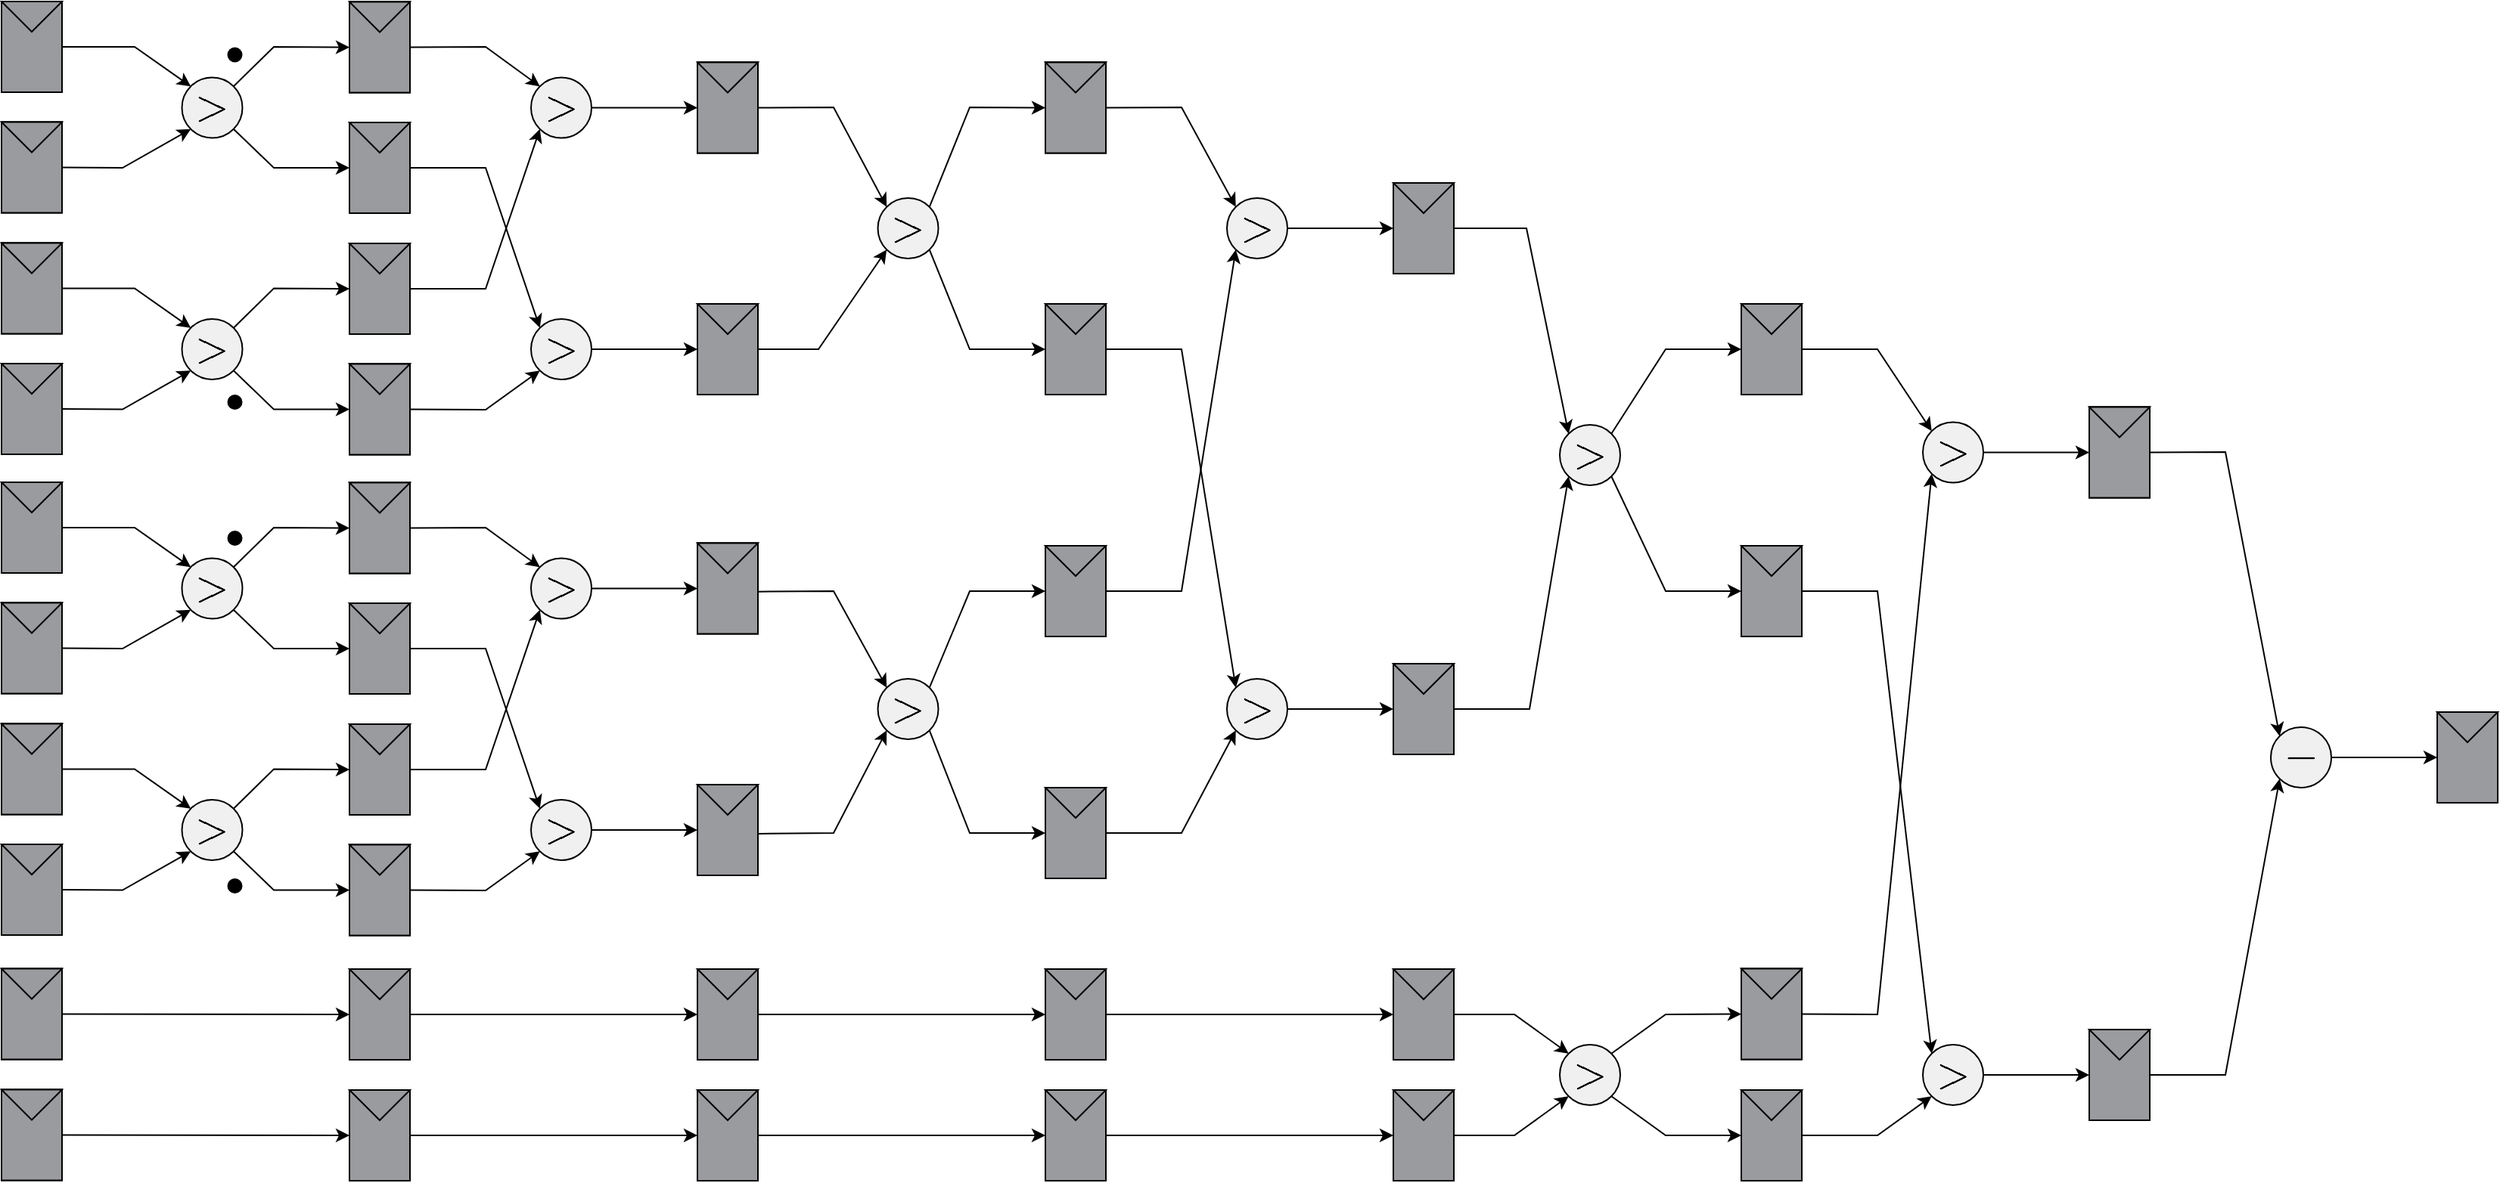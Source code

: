 <mxfile version="26.0.10">
  <diagram name="Page-1" id="U0Z8KqSSLCTxt4Mqr973">
    <mxGraphModel dx="2760" dy="810" grid="1" gridSize="10" guides="1" tooltips="1" connect="1" arrows="1" fold="1" page="1" pageScale="1" pageWidth="500" pageHeight="150" math="1" shadow="0">
      <root>
        <mxCell id="0" />
        <mxCell id="1" parent="0" />
        <mxCell id="mAihTgzkiO9ko0TlCXgG-1" value="&lt;font style=&quot;font-size: 24px;&quot;&gt;$$&amp;gt;$$&lt;/font&gt;" style="ellipse;whiteSpace=wrap;html=1;aspect=fixed;fillColor=#F0F0F0;" vertex="1" parent="1">
          <mxGeometry x="-880.75" y="220.25" width="40" height="40" as="geometry" />
        </mxCell>
        <mxCell id="mAihTgzkiO9ko0TlCXgG-2" value="" style="endArrow=classic;html=1;rounded=0;entryX=0;entryY=0;entryDx=0;entryDy=0;exitX=1;exitY=0.5;exitDx=0;exitDy=0;" edge="1" parent="1" source="mAihTgzkiO9ko0TlCXgG-219" target="mAihTgzkiO9ko0TlCXgG-1">
          <mxGeometry width="50" height="50" relative="1" as="geometry">
            <mxPoint x="-940" y="220" as="sourcePoint" />
            <mxPoint x="-880.75" y="201.25" as="targetPoint" />
            <Array as="points">
              <mxPoint x="-912" y="200" />
            </Array>
          </mxGeometry>
        </mxCell>
        <mxCell id="mAihTgzkiO9ko0TlCXgG-3" value="" style="endArrow=classic;html=1;rounded=0;entryX=0;entryY=1;entryDx=0;entryDy=0;exitX=1;exitY=0.5;exitDx=0;exitDy=0;" edge="1" parent="1" source="mAihTgzkiO9ko0TlCXgG-223" target="mAihTgzkiO9ko0TlCXgG-1">
          <mxGeometry width="50" height="50" relative="1" as="geometry">
            <mxPoint x="-940" y="290" as="sourcePoint" />
            <mxPoint x="-890.75" y="271.25" as="targetPoint" />
            <Array as="points">
              <mxPoint x="-920" y="280" />
            </Array>
          </mxGeometry>
        </mxCell>
        <mxCell id="mAihTgzkiO9ko0TlCXgG-4" value="" style="endArrow=classic;html=1;rounded=0;entryX=0;entryY=0.5;entryDx=0;entryDy=0;exitX=1;exitY=0;exitDx=0;exitDy=0;" edge="1" parent="1" source="mAihTgzkiO9ko0TlCXgG-1" target="mAihTgzkiO9ko0TlCXgG-7">
          <mxGeometry width="50" height="50" relative="1" as="geometry">
            <mxPoint x="-870.75" y="321.25" as="sourcePoint" />
            <mxPoint x="-820.75" y="271.25" as="targetPoint" />
            <Array as="points">
              <mxPoint x="-820" y="200" />
            </Array>
          </mxGeometry>
        </mxCell>
        <mxCell id="mAihTgzkiO9ko0TlCXgG-5" value="" style="group" vertex="1" connectable="0" parent="1">
          <mxGeometry x="-770" y="170.25" width="40" height="60" as="geometry" />
        </mxCell>
        <mxCell id="mAihTgzkiO9ko0TlCXgG-6" value="" style="group;strokeWidth=1;fillColor=#9A9B9E;strokeColor=default;container=0;" vertex="1" connectable="0" parent="mAihTgzkiO9ko0TlCXgG-5">
          <mxGeometry width="40" height="60" as="geometry" />
        </mxCell>
        <mxCell id="mAihTgzkiO9ko0TlCXgG-7" value="" style="rounded=0;whiteSpace=wrap;html=1;fillColor=#9A9B9E;" vertex="1" parent="mAihTgzkiO9ko0TlCXgG-5">
          <mxGeometry width="40" height="60" as="geometry" />
        </mxCell>
        <mxCell id="mAihTgzkiO9ko0TlCXgG-8" value="" style="triangle;whiteSpace=wrap;html=1;rotation=90;fillColor=#9A9B9E;" vertex="1" parent="mAihTgzkiO9ko0TlCXgG-5">
          <mxGeometry x="10" y="-10" width="20" height="40" as="geometry" />
        </mxCell>
        <mxCell id="mAihTgzkiO9ko0TlCXgG-9" value="" style="group" vertex="1" connectable="0" parent="1">
          <mxGeometry x="-540" y="210.25" width="40" height="60" as="geometry" />
        </mxCell>
        <mxCell id="mAihTgzkiO9ko0TlCXgG-10" value="" style="group;strokeWidth=1;fillColor=#9A9B9E;strokeColor=default;container=0;" vertex="1" connectable="0" parent="mAihTgzkiO9ko0TlCXgG-9">
          <mxGeometry width="40" height="60" as="geometry" />
        </mxCell>
        <mxCell id="mAihTgzkiO9ko0TlCXgG-11" value="" style="rounded=0;whiteSpace=wrap;html=1;fillColor=#9A9B9E;" vertex="1" parent="mAihTgzkiO9ko0TlCXgG-9">
          <mxGeometry width="40" height="60" as="geometry" />
        </mxCell>
        <mxCell id="mAihTgzkiO9ko0TlCXgG-12" value="" style="triangle;whiteSpace=wrap;html=1;rotation=90;fillColor=#9A9B9E;" vertex="1" parent="mAihTgzkiO9ko0TlCXgG-9">
          <mxGeometry x="10" y="-10" width="20" height="40" as="geometry" />
        </mxCell>
        <mxCell id="mAihTgzkiO9ko0TlCXgG-13" value="" style="group" vertex="1" connectable="0" parent="1">
          <mxGeometry x="-770" y="250" width="40" height="60" as="geometry" />
        </mxCell>
        <mxCell id="mAihTgzkiO9ko0TlCXgG-14" value="" style="group;strokeWidth=1;fillColor=#9A9B9E;strokeColor=default;container=0;" vertex="1" connectable="0" parent="mAihTgzkiO9ko0TlCXgG-13">
          <mxGeometry width="40" height="60" as="geometry" />
        </mxCell>
        <mxCell id="mAihTgzkiO9ko0TlCXgG-15" value="" style="rounded=0;whiteSpace=wrap;html=1;fillColor=#9A9B9E;" vertex="1" parent="mAihTgzkiO9ko0TlCXgG-13">
          <mxGeometry width="40" height="60" as="geometry" />
        </mxCell>
        <mxCell id="mAihTgzkiO9ko0TlCXgG-16" value="" style="triangle;whiteSpace=wrap;html=1;rotation=90;fillColor=#9A9B9E;" vertex="1" parent="mAihTgzkiO9ko0TlCXgG-13">
          <mxGeometry x="10" y="-10" width="20" height="40" as="geometry" />
        </mxCell>
        <mxCell id="mAihTgzkiO9ko0TlCXgG-17" value="&lt;font style=&quot;font-size: 24px;&quot;&gt;$$&amp;gt;$$&lt;/font&gt;" style="ellipse;whiteSpace=wrap;html=1;aspect=fixed;fillColor=#F0F0F0;" vertex="1" parent="1">
          <mxGeometry x="-650" y="220.25" width="40" height="40" as="geometry" />
        </mxCell>
        <mxCell id="mAihTgzkiO9ko0TlCXgG-18" value="&lt;font style=&quot;font-size: 24px;&quot;&gt;$$&amp;gt;$$&lt;/font&gt;" style="ellipse;whiteSpace=wrap;html=1;aspect=fixed;fillColor=#F0F0F0;" vertex="1" parent="1">
          <mxGeometry x="-650" y="380" width="40" height="40" as="geometry" />
        </mxCell>
        <mxCell id="mAihTgzkiO9ko0TlCXgG-19" value="" style="group" vertex="1" connectable="0" parent="1">
          <mxGeometry x="-540" y="370" width="40" height="60" as="geometry" />
        </mxCell>
        <mxCell id="mAihTgzkiO9ko0TlCXgG-20" value="" style="group;strokeWidth=1;fillColor=#9A9B9E;strokeColor=default;container=0;" vertex="1" connectable="0" parent="mAihTgzkiO9ko0TlCXgG-19">
          <mxGeometry width="40" height="60" as="geometry" />
        </mxCell>
        <mxCell id="mAihTgzkiO9ko0TlCXgG-21" value="" style="rounded=0;whiteSpace=wrap;html=1;fillColor=#9A9B9E;" vertex="1" parent="mAihTgzkiO9ko0TlCXgG-19">
          <mxGeometry width="40" height="60" as="geometry" />
        </mxCell>
        <mxCell id="mAihTgzkiO9ko0TlCXgG-22" value="" style="triangle;whiteSpace=wrap;html=1;rotation=90;fillColor=#9A9B9E;" vertex="1" parent="mAihTgzkiO9ko0TlCXgG-19">
          <mxGeometry x="10" y="-10" width="20" height="40" as="geometry" />
        </mxCell>
        <mxCell id="mAihTgzkiO9ko0TlCXgG-23" value="" style="endArrow=classic;html=1;rounded=0;entryX=0;entryY=0.5;entryDx=0;entryDy=0;exitX=1;exitY=1;exitDx=0;exitDy=0;" edge="1" parent="1" source="mAihTgzkiO9ko0TlCXgG-1" target="mAihTgzkiO9ko0TlCXgG-15">
          <mxGeometry width="50" height="50" relative="1" as="geometry">
            <mxPoint x="-847" y="280" as="sourcePoint" />
            <mxPoint x="-800" y="310" as="targetPoint" />
            <Array as="points">
              <mxPoint x="-820" y="280" />
            </Array>
          </mxGeometry>
        </mxCell>
        <mxCell id="mAihTgzkiO9ko0TlCXgG-24" value="&lt;font style=&quot;font-size: 24px;&quot;&gt;$$&amp;gt;$$&lt;/font&gt;" style="ellipse;whiteSpace=wrap;html=1;aspect=fixed;fillColor=#F0F0F0;" vertex="1" parent="1">
          <mxGeometry x="-880.75" y="380" width="40" height="40" as="geometry" />
        </mxCell>
        <mxCell id="mAihTgzkiO9ko0TlCXgG-25" value="" style="endArrow=classic;html=1;rounded=0;entryX=0;entryY=0;entryDx=0;entryDy=0;exitX=1;exitY=0.5;exitDx=0;exitDy=0;" edge="1" parent="1" source="mAihTgzkiO9ko0TlCXgG-227" target="mAihTgzkiO9ko0TlCXgG-24">
          <mxGeometry width="50" height="50" relative="1" as="geometry">
            <mxPoint x="-930" y="340" as="sourcePoint" />
            <mxPoint x="-880.75" y="361" as="targetPoint" />
            <Array as="points">
              <mxPoint x="-912" y="359.75" />
            </Array>
          </mxGeometry>
        </mxCell>
        <mxCell id="mAihTgzkiO9ko0TlCXgG-26" value="" style="endArrow=classic;html=1;rounded=0;entryX=0;entryY=1;entryDx=0;entryDy=0;exitX=1;exitY=0.5;exitDx=0;exitDy=0;" edge="1" parent="1" source="mAihTgzkiO9ko0TlCXgG-231" target="mAihTgzkiO9ko0TlCXgG-24">
          <mxGeometry width="50" height="50" relative="1" as="geometry">
            <mxPoint x="-940" y="450" as="sourcePoint" />
            <mxPoint x="-890.75" y="431" as="targetPoint" />
            <Array as="points">
              <mxPoint x="-920" y="439.75" />
            </Array>
          </mxGeometry>
        </mxCell>
        <mxCell id="mAihTgzkiO9ko0TlCXgG-27" value="" style="endArrow=classic;html=1;rounded=0;entryX=0;entryY=0.5;entryDx=0;entryDy=0;exitX=1;exitY=0;exitDx=0;exitDy=0;" edge="1" parent="1" source="mAihTgzkiO9ko0TlCXgG-24" target="mAihTgzkiO9ko0TlCXgG-30">
          <mxGeometry width="50" height="50" relative="1" as="geometry">
            <mxPoint x="-870.75" y="481" as="sourcePoint" />
            <mxPoint x="-820.75" y="431" as="targetPoint" />
            <Array as="points">
              <mxPoint x="-820" y="359.75" />
            </Array>
          </mxGeometry>
        </mxCell>
        <mxCell id="mAihTgzkiO9ko0TlCXgG-28" value="" style="group" vertex="1" connectable="0" parent="1">
          <mxGeometry x="-770" y="330" width="40" height="60" as="geometry" />
        </mxCell>
        <mxCell id="mAihTgzkiO9ko0TlCXgG-29" value="" style="group;strokeWidth=1;fillColor=#9A9B9E;strokeColor=default;container=0;" vertex="1" connectable="0" parent="mAihTgzkiO9ko0TlCXgG-28">
          <mxGeometry width="40" height="60" as="geometry" />
        </mxCell>
        <mxCell id="mAihTgzkiO9ko0TlCXgG-30" value="" style="rounded=0;whiteSpace=wrap;html=1;fillColor=#9A9B9E;" vertex="1" parent="mAihTgzkiO9ko0TlCXgG-28">
          <mxGeometry width="40" height="60" as="geometry" />
        </mxCell>
        <mxCell id="mAihTgzkiO9ko0TlCXgG-31" value="" style="triangle;whiteSpace=wrap;html=1;rotation=90;fillColor=#9A9B9E;" vertex="1" parent="mAihTgzkiO9ko0TlCXgG-28">
          <mxGeometry x="10" y="-10" width="20" height="40" as="geometry" />
        </mxCell>
        <mxCell id="mAihTgzkiO9ko0TlCXgG-32" value="" style="group" vertex="1" connectable="0" parent="1">
          <mxGeometry x="-770" y="409.75" width="40" height="60" as="geometry" />
        </mxCell>
        <mxCell id="mAihTgzkiO9ko0TlCXgG-33" value="" style="group;strokeWidth=1;fillColor=#9A9B9E;strokeColor=default;container=0;" vertex="1" connectable="0" parent="mAihTgzkiO9ko0TlCXgG-32">
          <mxGeometry width="40" height="60" as="geometry" />
        </mxCell>
        <mxCell id="mAihTgzkiO9ko0TlCXgG-34" value="" style="rounded=0;whiteSpace=wrap;html=1;fillColor=#9A9B9E;" vertex="1" parent="mAihTgzkiO9ko0TlCXgG-32">
          <mxGeometry width="40" height="60" as="geometry" />
        </mxCell>
        <mxCell id="mAihTgzkiO9ko0TlCXgG-35" value="" style="triangle;whiteSpace=wrap;html=1;rotation=90;fillColor=#9A9B9E;" vertex="1" parent="mAihTgzkiO9ko0TlCXgG-32">
          <mxGeometry x="10" y="-10" width="20" height="40" as="geometry" />
        </mxCell>
        <mxCell id="mAihTgzkiO9ko0TlCXgG-36" value="" style="endArrow=classic;html=1;rounded=0;entryX=0;entryY=0.5;entryDx=0;entryDy=0;exitX=1;exitY=1;exitDx=0;exitDy=0;" edge="1" parent="1" source="mAihTgzkiO9ko0TlCXgG-24" target="mAihTgzkiO9ko0TlCXgG-34">
          <mxGeometry width="50" height="50" relative="1" as="geometry">
            <mxPoint x="-847" y="439.75" as="sourcePoint" />
            <mxPoint x="-800" y="469.75" as="targetPoint" />
            <Array as="points">
              <mxPoint x="-820" y="439.75" />
            </Array>
          </mxGeometry>
        </mxCell>
        <mxCell id="mAihTgzkiO9ko0TlCXgG-37" value="" style="endArrow=classic;html=1;rounded=0;entryX=0;entryY=0;entryDx=0;entryDy=0;exitX=1;exitY=0.5;exitDx=0;exitDy=0;" edge="1" parent="1" source="mAihTgzkiO9ko0TlCXgG-7" target="mAihTgzkiO9ko0TlCXgG-17">
          <mxGeometry width="50" height="50" relative="1" as="geometry">
            <mxPoint x="-710" y="199.25" as="sourcePoint" />
            <mxPoint x="-625" y="225" as="targetPoint" />
            <Array as="points">
              <mxPoint x="-680" y="200" />
            </Array>
          </mxGeometry>
        </mxCell>
        <mxCell id="mAihTgzkiO9ko0TlCXgG-38" value="" style="endArrow=classic;html=1;rounded=0;exitX=1;exitY=0.5;exitDx=0;exitDy=0;entryX=0;entryY=1;entryDx=0;entryDy=0;" edge="1" parent="1" source="mAihTgzkiO9ko0TlCXgG-30" target="mAihTgzkiO9ko0TlCXgG-17">
          <mxGeometry width="50" height="50" relative="1" as="geometry">
            <mxPoint x="-700" y="380" as="sourcePoint" />
            <mxPoint x="-650" y="330" as="targetPoint" />
            <Array as="points">
              <mxPoint x="-680" y="360" />
            </Array>
          </mxGeometry>
        </mxCell>
        <mxCell id="mAihTgzkiO9ko0TlCXgG-39" value="" style="endArrow=classic;html=1;rounded=0;exitX=1;exitY=0.5;exitDx=0;exitDy=0;entryX=0;entryY=0;entryDx=0;entryDy=0;" edge="1" parent="1" source="mAihTgzkiO9ko0TlCXgG-15" target="mAihTgzkiO9ko0TlCXgG-18">
          <mxGeometry width="50" height="50" relative="1" as="geometry">
            <mxPoint x="-690" y="330" as="sourcePoint" />
            <mxPoint x="-640" y="280" as="targetPoint" />
            <Array as="points">
              <mxPoint x="-680" y="280" />
            </Array>
          </mxGeometry>
        </mxCell>
        <mxCell id="mAihTgzkiO9ko0TlCXgG-40" value="" style="endArrow=classic;html=1;rounded=0;exitX=1;exitY=0.5;exitDx=0;exitDy=0;entryX=0;entryY=1;entryDx=0;entryDy=0;" edge="1" parent="1" source="mAihTgzkiO9ko0TlCXgG-34" target="mAihTgzkiO9ko0TlCXgG-18">
          <mxGeometry width="50" height="50" relative="1" as="geometry">
            <mxPoint x="-660" y="470" as="sourcePoint" />
            <mxPoint x="-610" y="420" as="targetPoint" />
            <Array as="points">
              <mxPoint x="-680" y="440" />
            </Array>
          </mxGeometry>
        </mxCell>
        <mxCell id="mAihTgzkiO9ko0TlCXgG-41" value="" style="endArrow=classic;html=1;rounded=0;exitX=1;exitY=0.5;exitDx=0;exitDy=0;entryX=0;entryY=0.5;entryDx=0;entryDy=0;" edge="1" parent="1" source="mAihTgzkiO9ko0TlCXgG-17" target="mAihTgzkiO9ko0TlCXgG-11">
          <mxGeometry width="50" height="50" relative="1" as="geometry">
            <mxPoint x="-570" y="350" as="sourcePoint" />
            <mxPoint x="-520" y="300" as="targetPoint" />
          </mxGeometry>
        </mxCell>
        <mxCell id="mAihTgzkiO9ko0TlCXgG-42" value="" style="endArrow=classic;html=1;rounded=0;exitX=1;exitY=0.5;exitDx=0;exitDy=0;entryX=0;entryY=0.5;entryDx=0;entryDy=0;" edge="1" parent="1" source="mAihTgzkiO9ko0TlCXgG-18" target="mAihTgzkiO9ko0TlCXgG-21">
          <mxGeometry width="50" height="50" relative="1" as="geometry">
            <mxPoint x="-590" y="380" as="sourcePoint" />
            <mxPoint x="-540" y="330" as="targetPoint" />
          </mxGeometry>
        </mxCell>
        <mxCell id="mAihTgzkiO9ko0TlCXgG-43" value="&lt;font style=&quot;font-size: 24px;&quot;&gt;$$&amp;gt;$$&lt;/font&gt;" style="ellipse;whiteSpace=wrap;html=1;aspect=fixed;fillColor=#F0F0F0;" vertex="1" parent="1">
          <mxGeometry x="-880.75" y="538.25" width="40" height="40" as="geometry" />
        </mxCell>
        <mxCell id="mAihTgzkiO9ko0TlCXgG-44" value="" style="endArrow=classic;html=1;rounded=0;entryX=0;entryY=0;entryDx=0;entryDy=0;exitX=1;exitY=0.5;exitDx=0;exitDy=0;" edge="1" parent="1" source="mAihTgzkiO9ko0TlCXgG-235" target="mAihTgzkiO9ko0TlCXgG-43">
          <mxGeometry width="50" height="50" relative="1" as="geometry">
            <mxPoint x="-940" y="500" as="sourcePoint" />
            <mxPoint x="-880.75" y="519.25" as="targetPoint" />
            <Array as="points">
              <mxPoint x="-912" y="518" />
            </Array>
          </mxGeometry>
        </mxCell>
        <mxCell id="mAihTgzkiO9ko0TlCXgG-45" value="" style="endArrow=classic;html=1;rounded=0;entryX=0;entryY=1;entryDx=0;entryDy=0;exitX=1;exitY=0.5;exitDx=0;exitDy=0;" edge="1" parent="1" source="mAihTgzkiO9ko0TlCXgG-239" target="mAihTgzkiO9ko0TlCXgG-43">
          <mxGeometry width="50" height="50" relative="1" as="geometry">
            <mxPoint x="-950" y="610" as="sourcePoint" />
            <mxPoint x="-890.75" y="589.25" as="targetPoint" />
            <Array as="points">
              <mxPoint x="-920" y="598" />
            </Array>
          </mxGeometry>
        </mxCell>
        <mxCell id="mAihTgzkiO9ko0TlCXgG-46" value="" style="endArrow=classic;html=1;rounded=0;entryX=0;entryY=0.5;entryDx=0;entryDy=0;exitX=1;exitY=0;exitDx=0;exitDy=0;" edge="1" parent="1" source="mAihTgzkiO9ko0TlCXgG-43" target="mAihTgzkiO9ko0TlCXgG-49">
          <mxGeometry width="50" height="50" relative="1" as="geometry">
            <mxPoint x="-870.75" y="639.25" as="sourcePoint" />
            <mxPoint x="-820.75" y="589.25" as="targetPoint" />
            <Array as="points">
              <mxPoint x="-820" y="518" />
            </Array>
          </mxGeometry>
        </mxCell>
        <mxCell id="mAihTgzkiO9ko0TlCXgG-47" value="" style="group" vertex="1" connectable="0" parent="1">
          <mxGeometry x="-770" y="488.25" width="40" height="60" as="geometry" />
        </mxCell>
        <mxCell id="mAihTgzkiO9ko0TlCXgG-48" value="" style="group;strokeWidth=1;fillColor=#9A9B9E;strokeColor=default;container=0;" vertex="1" connectable="0" parent="mAihTgzkiO9ko0TlCXgG-47">
          <mxGeometry width="40" height="60" as="geometry" />
        </mxCell>
        <mxCell id="mAihTgzkiO9ko0TlCXgG-49" value="" style="rounded=0;whiteSpace=wrap;html=1;fillColor=#9A9B9E;" vertex="1" parent="mAihTgzkiO9ko0TlCXgG-47">
          <mxGeometry width="40" height="60" as="geometry" />
        </mxCell>
        <mxCell id="mAihTgzkiO9ko0TlCXgG-50" value="" style="triangle;whiteSpace=wrap;html=1;rotation=90;fillColor=#9A9B9E;" vertex="1" parent="mAihTgzkiO9ko0TlCXgG-47">
          <mxGeometry x="10" y="-10" width="20" height="40" as="geometry" />
        </mxCell>
        <mxCell id="mAihTgzkiO9ko0TlCXgG-51" value="" style="group" vertex="1" connectable="0" parent="1">
          <mxGeometry x="-540" y="528.25" width="40" height="60" as="geometry" />
        </mxCell>
        <mxCell id="mAihTgzkiO9ko0TlCXgG-52" value="" style="group;strokeWidth=1;fillColor=#9A9B9E;strokeColor=default;container=0;" vertex="1" connectable="0" parent="mAihTgzkiO9ko0TlCXgG-51">
          <mxGeometry width="40" height="60" as="geometry" />
        </mxCell>
        <mxCell id="mAihTgzkiO9ko0TlCXgG-53" value="" style="rounded=0;whiteSpace=wrap;html=1;fillColor=#9A9B9E;" vertex="1" parent="mAihTgzkiO9ko0TlCXgG-51">
          <mxGeometry width="40" height="60" as="geometry" />
        </mxCell>
        <mxCell id="mAihTgzkiO9ko0TlCXgG-54" value="" style="triangle;whiteSpace=wrap;html=1;rotation=90;fillColor=#9A9B9E;" vertex="1" parent="mAihTgzkiO9ko0TlCXgG-51">
          <mxGeometry x="10" y="-10" width="20" height="40" as="geometry" />
        </mxCell>
        <mxCell id="mAihTgzkiO9ko0TlCXgG-55" value="" style="group" vertex="1" connectable="0" parent="1">
          <mxGeometry x="-770" y="568" width="40" height="60" as="geometry" />
        </mxCell>
        <mxCell id="mAihTgzkiO9ko0TlCXgG-56" value="" style="group;strokeWidth=1;fillColor=#9A9B9E;strokeColor=default;container=0;" vertex="1" connectable="0" parent="mAihTgzkiO9ko0TlCXgG-55">
          <mxGeometry width="40" height="60" as="geometry" />
        </mxCell>
        <mxCell id="mAihTgzkiO9ko0TlCXgG-57" value="" style="rounded=0;whiteSpace=wrap;html=1;fillColor=#9A9B9E;" vertex="1" parent="mAihTgzkiO9ko0TlCXgG-55">
          <mxGeometry width="40" height="60" as="geometry" />
        </mxCell>
        <mxCell id="mAihTgzkiO9ko0TlCXgG-58" value="" style="triangle;whiteSpace=wrap;html=1;rotation=90;fillColor=#9A9B9E;" vertex="1" parent="mAihTgzkiO9ko0TlCXgG-55">
          <mxGeometry x="10" y="-10" width="20" height="40" as="geometry" />
        </mxCell>
        <mxCell id="mAihTgzkiO9ko0TlCXgG-59" value="&lt;font style=&quot;font-size: 24px;&quot;&gt;$$&amp;gt;$$&lt;/font&gt;" style="ellipse;whiteSpace=wrap;html=1;aspect=fixed;fillColor=#F0F0F0;" vertex="1" parent="1">
          <mxGeometry x="-650" y="538.25" width="40" height="40" as="geometry" />
        </mxCell>
        <mxCell id="mAihTgzkiO9ko0TlCXgG-60" value="&lt;font style=&quot;font-size: 24px;&quot;&gt;$$&amp;gt;$$&lt;/font&gt;" style="ellipse;whiteSpace=wrap;html=1;aspect=fixed;fillColor=#F0F0F0;" vertex="1" parent="1">
          <mxGeometry x="-650" y="698" width="40" height="40" as="geometry" />
        </mxCell>
        <mxCell id="mAihTgzkiO9ko0TlCXgG-61" value="" style="group" vertex="1" connectable="0" parent="1">
          <mxGeometry x="-540" y="688" width="40" height="60" as="geometry" />
        </mxCell>
        <mxCell id="mAihTgzkiO9ko0TlCXgG-62" value="" style="group;strokeWidth=1;fillColor=#9A9B9E;strokeColor=default;container=0;" vertex="1" connectable="0" parent="mAihTgzkiO9ko0TlCXgG-61">
          <mxGeometry width="40" height="60" as="geometry" />
        </mxCell>
        <mxCell id="mAihTgzkiO9ko0TlCXgG-63" value="" style="rounded=0;whiteSpace=wrap;html=1;fillColor=#9A9B9E;" vertex="1" parent="mAihTgzkiO9ko0TlCXgG-61">
          <mxGeometry width="40" height="60" as="geometry" />
        </mxCell>
        <mxCell id="mAihTgzkiO9ko0TlCXgG-64" value="" style="triangle;whiteSpace=wrap;html=1;rotation=90;fillColor=#9A9B9E;" vertex="1" parent="mAihTgzkiO9ko0TlCXgG-61">
          <mxGeometry x="10" y="-10" width="20" height="40" as="geometry" />
        </mxCell>
        <mxCell id="mAihTgzkiO9ko0TlCXgG-65" value="" style="endArrow=classic;html=1;rounded=0;entryX=0;entryY=0.5;entryDx=0;entryDy=0;exitX=1;exitY=1;exitDx=0;exitDy=0;" edge="1" parent="1" source="mAihTgzkiO9ko0TlCXgG-43" target="mAihTgzkiO9ko0TlCXgG-57">
          <mxGeometry width="50" height="50" relative="1" as="geometry">
            <mxPoint x="-847" y="598" as="sourcePoint" />
            <mxPoint x="-800" y="628" as="targetPoint" />
            <Array as="points">
              <mxPoint x="-820" y="598" />
            </Array>
          </mxGeometry>
        </mxCell>
        <mxCell id="mAihTgzkiO9ko0TlCXgG-66" value="&lt;font style=&quot;font-size: 24px;&quot;&gt;$$&amp;gt;$$&lt;/font&gt;" style="ellipse;whiteSpace=wrap;html=1;aspect=fixed;fillColor=#F0F0F0;" vertex="1" parent="1">
          <mxGeometry x="-880.75" y="698" width="40" height="40" as="geometry" />
        </mxCell>
        <mxCell id="mAihTgzkiO9ko0TlCXgG-67" value="" style="endArrow=classic;html=1;rounded=0;entryX=0;entryY=0;entryDx=0;entryDy=0;exitX=1;exitY=0.5;exitDx=0;exitDy=0;" edge="1" parent="1" source="mAihTgzkiO9ko0TlCXgG-243" target="mAihTgzkiO9ko0TlCXgG-66">
          <mxGeometry width="50" height="50" relative="1" as="geometry">
            <mxPoint x="-940" y="660" as="sourcePoint" />
            <mxPoint x="-880.75" y="679" as="targetPoint" />
            <Array as="points">
              <mxPoint x="-912" y="677.75" />
            </Array>
          </mxGeometry>
        </mxCell>
        <mxCell id="mAihTgzkiO9ko0TlCXgG-68" value="" style="endArrow=classic;html=1;rounded=0;entryX=0;entryY=1;entryDx=0;entryDy=0;exitX=1;exitY=0.5;exitDx=0;exitDy=0;" edge="1" parent="1" source="mAihTgzkiO9ko0TlCXgG-247" target="mAihTgzkiO9ko0TlCXgG-66">
          <mxGeometry width="50" height="50" relative="1" as="geometry">
            <mxPoint x="-950" y="780" as="sourcePoint" />
            <mxPoint x="-890.75" y="749" as="targetPoint" />
            <Array as="points">
              <mxPoint x="-920" y="757.75" />
            </Array>
          </mxGeometry>
        </mxCell>
        <mxCell id="mAihTgzkiO9ko0TlCXgG-69" value="" style="endArrow=classic;html=1;rounded=0;entryX=0;entryY=0.5;entryDx=0;entryDy=0;exitX=1;exitY=0;exitDx=0;exitDy=0;" edge="1" parent="1" source="mAihTgzkiO9ko0TlCXgG-66" target="mAihTgzkiO9ko0TlCXgG-72">
          <mxGeometry width="50" height="50" relative="1" as="geometry">
            <mxPoint x="-870.75" y="799" as="sourcePoint" />
            <mxPoint x="-820.75" y="749" as="targetPoint" />
            <Array as="points">
              <mxPoint x="-820" y="677.75" />
            </Array>
          </mxGeometry>
        </mxCell>
        <mxCell id="mAihTgzkiO9ko0TlCXgG-70" value="" style="group" vertex="1" connectable="0" parent="1">
          <mxGeometry x="-770" y="648" width="40" height="60" as="geometry" />
        </mxCell>
        <mxCell id="mAihTgzkiO9ko0TlCXgG-71" value="" style="group;strokeWidth=1;fillColor=#9A9B9E;strokeColor=default;container=0;" vertex="1" connectable="0" parent="mAihTgzkiO9ko0TlCXgG-70">
          <mxGeometry width="40" height="60" as="geometry" />
        </mxCell>
        <mxCell id="mAihTgzkiO9ko0TlCXgG-72" value="" style="rounded=0;whiteSpace=wrap;html=1;fillColor=#9A9B9E;" vertex="1" parent="mAihTgzkiO9ko0TlCXgG-70">
          <mxGeometry width="40" height="60" as="geometry" />
        </mxCell>
        <mxCell id="mAihTgzkiO9ko0TlCXgG-73" value="" style="triangle;whiteSpace=wrap;html=1;rotation=90;fillColor=#9A9B9E;" vertex="1" parent="mAihTgzkiO9ko0TlCXgG-70">
          <mxGeometry x="10" y="-10" width="20" height="40" as="geometry" />
        </mxCell>
        <mxCell id="mAihTgzkiO9ko0TlCXgG-74" value="" style="group" vertex="1" connectable="0" parent="1">
          <mxGeometry x="-770" y="727.75" width="40" height="60" as="geometry" />
        </mxCell>
        <mxCell id="mAihTgzkiO9ko0TlCXgG-75" value="" style="group;strokeWidth=1;fillColor=#9A9B9E;strokeColor=default;container=0;" vertex="1" connectable="0" parent="mAihTgzkiO9ko0TlCXgG-74">
          <mxGeometry width="40" height="60" as="geometry" />
        </mxCell>
        <mxCell id="mAihTgzkiO9ko0TlCXgG-76" value="" style="rounded=0;whiteSpace=wrap;html=1;fillColor=#9A9B9E;" vertex="1" parent="mAihTgzkiO9ko0TlCXgG-74">
          <mxGeometry width="40" height="60" as="geometry" />
        </mxCell>
        <mxCell id="mAihTgzkiO9ko0TlCXgG-77" value="" style="triangle;whiteSpace=wrap;html=1;rotation=90;fillColor=#9A9B9E;" vertex="1" parent="mAihTgzkiO9ko0TlCXgG-74">
          <mxGeometry x="10" y="-10" width="20" height="40" as="geometry" />
        </mxCell>
        <mxCell id="mAihTgzkiO9ko0TlCXgG-78" value="" style="endArrow=classic;html=1;rounded=0;entryX=0;entryY=0.5;entryDx=0;entryDy=0;exitX=1;exitY=1;exitDx=0;exitDy=0;" edge="1" parent="1" source="mAihTgzkiO9ko0TlCXgG-66" target="mAihTgzkiO9ko0TlCXgG-76">
          <mxGeometry width="50" height="50" relative="1" as="geometry">
            <mxPoint x="-847" y="757.75" as="sourcePoint" />
            <mxPoint x="-800" y="787.75" as="targetPoint" />
            <Array as="points">
              <mxPoint x="-820" y="757.75" />
            </Array>
          </mxGeometry>
        </mxCell>
        <mxCell id="mAihTgzkiO9ko0TlCXgG-79" value="" style="endArrow=classic;html=1;rounded=0;entryX=0;entryY=0;entryDx=0;entryDy=0;exitX=1;exitY=0.5;exitDx=0;exitDy=0;" edge="1" parent="1" source="mAihTgzkiO9ko0TlCXgG-49" target="mAihTgzkiO9ko0TlCXgG-59">
          <mxGeometry width="50" height="50" relative="1" as="geometry">
            <mxPoint x="-710" y="517.25" as="sourcePoint" />
            <mxPoint x="-625" y="543" as="targetPoint" />
            <Array as="points">
              <mxPoint x="-680" y="518" />
            </Array>
          </mxGeometry>
        </mxCell>
        <mxCell id="mAihTgzkiO9ko0TlCXgG-80" value="" style="endArrow=classic;html=1;rounded=0;exitX=1;exitY=0.5;exitDx=0;exitDy=0;entryX=0;entryY=1;entryDx=0;entryDy=0;" edge="1" parent="1" source="mAihTgzkiO9ko0TlCXgG-72" target="mAihTgzkiO9ko0TlCXgG-59">
          <mxGeometry width="50" height="50" relative="1" as="geometry">
            <mxPoint x="-700" y="698" as="sourcePoint" />
            <mxPoint x="-650" y="648" as="targetPoint" />
            <Array as="points">
              <mxPoint x="-680" y="678" />
            </Array>
          </mxGeometry>
        </mxCell>
        <mxCell id="mAihTgzkiO9ko0TlCXgG-81" value="" style="endArrow=classic;html=1;rounded=0;exitX=1;exitY=0.5;exitDx=0;exitDy=0;entryX=0;entryY=0;entryDx=0;entryDy=0;" edge="1" parent="1" source="mAihTgzkiO9ko0TlCXgG-57" target="mAihTgzkiO9ko0TlCXgG-60">
          <mxGeometry width="50" height="50" relative="1" as="geometry">
            <mxPoint x="-690" y="648" as="sourcePoint" />
            <mxPoint x="-640" y="598" as="targetPoint" />
            <Array as="points">
              <mxPoint x="-680" y="598" />
            </Array>
          </mxGeometry>
        </mxCell>
        <mxCell id="mAihTgzkiO9ko0TlCXgG-82" value="" style="endArrow=classic;html=1;rounded=0;exitX=1;exitY=0.5;exitDx=0;exitDy=0;entryX=0;entryY=1;entryDx=0;entryDy=0;" edge="1" parent="1" source="mAihTgzkiO9ko0TlCXgG-76" target="mAihTgzkiO9ko0TlCXgG-60">
          <mxGeometry width="50" height="50" relative="1" as="geometry">
            <mxPoint x="-660" y="788" as="sourcePoint" />
            <mxPoint x="-610" y="738" as="targetPoint" />
            <Array as="points">
              <mxPoint x="-680" y="758" />
            </Array>
          </mxGeometry>
        </mxCell>
        <mxCell id="mAihTgzkiO9ko0TlCXgG-83" value="" style="endArrow=classic;html=1;rounded=0;exitX=1;exitY=0.5;exitDx=0;exitDy=0;entryX=0;entryY=0.5;entryDx=0;entryDy=0;" edge="1" parent="1" source="mAihTgzkiO9ko0TlCXgG-59" target="mAihTgzkiO9ko0TlCXgG-53">
          <mxGeometry width="50" height="50" relative="1" as="geometry">
            <mxPoint x="-570" y="668" as="sourcePoint" />
            <mxPoint x="-520" y="618" as="targetPoint" />
          </mxGeometry>
        </mxCell>
        <mxCell id="mAihTgzkiO9ko0TlCXgG-84" value="" style="endArrow=classic;html=1;rounded=0;exitX=1;exitY=0.5;exitDx=0;exitDy=0;entryX=0;entryY=0.5;entryDx=0;entryDy=0;" edge="1" parent="1" source="mAihTgzkiO9ko0TlCXgG-60" target="mAihTgzkiO9ko0TlCXgG-63">
          <mxGeometry width="50" height="50" relative="1" as="geometry">
            <mxPoint x="-590" y="698" as="sourcePoint" />
            <mxPoint x="-540" y="648" as="targetPoint" />
          </mxGeometry>
        </mxCell>
        <mxCell id="mAihTgzkiO9ko0TlCXgG-85" value="" style="group" vertex="1" connectable="0" parent="1">
          <mxGeometry x="-770" y="810" width="40" height="60" as="geometry" />
        </mxCell>
        <mxCell id="mAihTgzkiO9ko0TlCXgG-86" value="" style="group;strokeWidth=1;fillColor=#9A9B9E;strokeColor=default;container=0;" vertex="1" connectable="0" parent="mAihTgzkiO9ko0TlCXgG-85">
          <mxGeometry width="40" height="60" as="geometry" />
        </mxCell>
        <mxCell id="mAihTgzkiO9ko0TlCXgG-87" value="" style="rounded=0;whiteSpace=wrap;html=1;fillColor=#9A9B9E;" vertex="1" parent="mAihTgzkiO9ko0TlCXgG-85">
          <mxGeometry width="40" height="60" as="geometry" />
        </mxCell>
        <mxCell id="mAihTgzkiO9ko0TlCXgG-88" value="" style="triangle;whiteSpace=wrap;html=1;rotation=90;fillColor=#9A9B9E;" vertex="1" parent="mAihTgzkiO9ko0TlCXgG-85">
          <mxGeometry x="10" y="-10" width="20" height="40" as="geometry" />
        </mxCell>
        <mxCell id="mAihTgzkiO9ko0TlCXgG-89" value="" style="group" vertex="1" connectable="0" parent="1">
          <mxGeometry x="-770" y="890" width="40" height="60" as="geometry" />
        </mxCell>
        <mxCell id="mAihTgzkiO9ko0TlCXgG-90" value="" style="group;strokeWidth=1;fillColor=#9A9B9E;strokeColor=default;container=0;" vertex="1" connectable="0" parent="mAihTgzkiO9ko0TlCXgG-89">
          <mxGeometry width="40" height="60" as="geometry" />
        </mxCell>
        <mxCell id="mAihTgzkiO9ko0TlCXgG-91" value="" style="rounded=0;whiteSpace=wrap;html=1;fillColor=#9A9B9E;" vertex="1" parent="mAihTgzkiO9ko0TlCXgG-89">
          <mxGeometry width="40" height="60" as="geometry" />
        </mxCell>
        <mxCell id="mAihTgzkiO9ko0TlCXgG-92" value="" style="triangle;whiteSpace=wrap;html=1;rotation=90;fillColor=#9A9B9E;" vertex="1" parent="mAihTgzkiO9ko0TlCXgG-89">
          <mxGeometry x="10" y="-10" width="20" height="40" as="geometry" />
        </mxCell>
        <mxCell id="mAihTgzkiO9ko0TlCXgG-93" value="" style="group" vertex="1" connectable="0" parent="1">
          <mxGeometry x="-540" y="810" width="40" height="60" as="geometry" />
        </mxCell>
        <mxCell id="mAihTgzkiO9ko0TlCXgG-94" value="" style="group;strokeWidth=1;fillColor=#9A9B9E;strokeColor=default;container=0;" vertex="1" connectable="0" parent="mAihTgzkiO9ko0TlCXgG-93">
          <mxGeometry width="40" height="60" as="geometry" />
        </mxCell>
        <mxCell id="mAihTgzkiO9ko0TlCXgG-95" value="" style="rounded=0;whiteSpace=wrap;html=1;fillColor=#9A9B9E;" vertex="1" parent="mAihTgzkiO9ko0TlCXgG-93">
          <mxGeometry width="40" height="60" as="geometry" />
        </mxCell>
        <mxCell id="mAihTgzkiO9ko0TlCXgG-96" value="" style="triangle;whiteSpace=wrap;html=1;rotation=90;fillColor=#9A9B9E;" vertex="1" parent="mAihTgzkiO9ko0TlCXgG-93">
          <mxGeometry x="10" y="-10" width="20" height="40" as="geometry" />
        </mxCell>
        <mxCell id="mAihTgzkiO9ko0TlCXgG-97" value="" style="group" vertex="1" connectable="0" parent="1">
          <mxGeometry x="-540" y="890" width="40" height="60" as="geometry" />
        </mxCell>
        <mxCell id="mAihTgzkiO9ko0TlCXgG-98" value="" style="group;strokeWidth=1;fillColor=#9A9B9E;strokeColor=default;container=0;" vertex="1" connectable="0" parent="mAihTgzkiO9ko0TlCXgG-97">
          <mxGeometry width="40" height="60" as="geometry" />
        </mxCell>
        <mxCell id="mAihTgzkiO9ko0TlCXgG-99" value="" style="rounded=0;whiteSpace=wrap;html=1;fillColor=#9A9B9E;" vertex="1" parent="mAihTgzkiO9ko0TlCXgG-97">
          <mxGeometry width="40" height="60" as="geometry" />
        </mxCell>
        <mxCell id="mAihTgzkiO9ko0TlCXgG-100" value="" style="triangle;whiteSpace=wrap;html=1;rotation=90;fillColor=#9A9B9E;" vertex="1" parent="mAihTgzkiO9ko0TlCXgG-97">
          <mxGeometry x="10" y="-10" width="20" height="40" as="geometry" />
        </mxCell>
        <mxCell id="mAihTgzkiO9ko0TlCXgG-101" value="" style="endArrow=classic;html=1;rounded=0;entryX=0;entryY=0.5;entryDx=0;entryDy=0;exitX=1;exitY=0.5;exitDx=0;exitDy=0;" edge="1" parent="1" source="mAihTgzkiO9ko0TlCXgG-251" target="mAihTgzkiO9ko0TlCXgG-87">
          <mxGeometry width="50" height="50" relative="1" as="geometry">
            <mxPoint x="-930" y="860" as="sourcePoint" />
            <mxPoint x="-850" y="840" as="targetPoint" />
          </mxGeometry>
        </mxCell>
        <mxCell id="mAihTgzkiO9ko0TlCXgG-102" value="" style="endArrow=classic;html=1;rounded=0;entryX=0;entryY=0.5;entryDx=0;entryDy=0;exitX=1;exitY=0.5;exitDx=0;exitDy=0;" edge="1" parent="1" source="mAihTgzkiO9ko0TlCXgG-255" target="mAihTgzkiO9ko0TlCXgG-91">
          <mxGeometry width="50" height="50" relative="1" as="geometry">
            <mxPoint x="-950" y="930" as="sourcePoint" />
            <mxPoint x="-830" y="910" as="targetPoint" />
          </mxGeometry>
        </mxCell>
        <mxCell id="mAihTgzkiO9ko0TlCXgG-103" value="" style="endArrow=classic;html=1;rounded=0;entryX=0;entryY=0.5;entryDx=0;entryDy=0;exitX=1;exitY=0.5;exitDx=0;exitDy=0;" edge="1" parent="1" source="mAihTgzkiO9ko0TlCXgG-87" target="mAihTgzkiO9ko0TlCXgG-95">
          <mxGeometry width="50" height="50" relative="1" as="geometry">
            <mxPoint x="-640" y="920" as="sourcePoint" />
            <mxPoint x="-590" y="870" as="targetPoint" />
          </mxGeometry>
        </mxCell>
        <mxCell id="mAihTgzkiO9ko0TlCXgG-104" value="" style="endArrow=classic;html=1;rounded=0;entryX=0;entryY=0.5;entryDx=0;entryDy=0;exitX=1;exitY=0.5;exitDx=0;exitDy=0;" edge="1" parent="1" source="mAihTgzkiO9ko0TlCXgG-91" target="mAihTgzkiO9ko0TlCXgG-99">
          <mxGeometry width="50" height="50" relative="1" as="geometry">
            <mxPoint x="-630" y="970" as="sourcePoint" />
            <mxPoint x="-580" y="920" as="targetPoint" />
          </mxGeometry>
        </mxCell>
        <mxCell id="mAihTgzkiO9ko0TlCXgG-105" value="&lt;font style=&quot;font-size: 24px;&quot;&gt;$$&amp;gt;$$&lt;/font&gt;" style="ellipse;whiteSpace=wrap;html=1;aspect=fixed;fillColor=#F0F0F0;" vertex="1" parent="1">
          <mxGeometry x="-420.75" y="300" width="40" height="40" as="geometry" />
        </mxCell>
        <mxCell id="mAihTgzkiO9ko0TlCXgG-106" value="" style="endArrow=classic;html=1;rounded=0;entryX=0;entryY=0;entryDx=0;entryDy=0;exitX=1;exitY=0.5;exitDx=0;exitDy=0;" edge="1" parent="1" source="mAihTgzkiO9ko0TlCXgG-11" target="mAihTgzkiO9ko0TlCXgG-105">
          <mxGeometry width="50" height="50" relative="1" as="geometry">
            <mxPoint x="-500" y="360" as="sourcePoint" />
            <mxPoint x="-420.75" y="361" as="targetPoint" />
            <Array as="points">
              <mxPoint x="-450" y="240" />
            </Array>
          </mxGeometry>
        </mxCell>
        <mxCell id="mAihTgzkiO9ko0TlCXgG-107" value="" style="endArrow=classic;html=1;rounded=0;exitX=1;exitY=0.5;exitDx=0;exitDy=0;entryX=0;entryY=1;entryDx=0;entryDy=0;" edge="1" parent="1" source="mAihTgzkiO9ko0TlCXgG-21" target="mAihTgzkiO9ko0TlCXgG-105">
          <mxGeometry width="50" height="50" relative="1" as="geometry">
            <mxPoint x="-500" y="440" as="sourcePoint" />
            <mxPoint x="-440" y="420" as="targetPoint" />
            <Array as="points">
              <mxPoint x="-460" y="400" />
            </Array>
          </mxGeometry>
        </mxCell>
        <mxCell id="mAihTgzkiO9ko0TlCXgG-108" value="" style="endArrow=classic;html=1;rounded=0;entryX=0;entryY=0.5;entryDx=0;entryDy=0;exitX=1;exitY=0;exitDx=0;exitDy=0;" edge="1" parent="1" source="mAihTgzkiO9ko0TlCXgG-105" target="mAihTgzkiO9ko0TlCXgG-111">
          <mxGeometry width="50" height="50" relative="1" as="geometry">
            <mxPoint x="-410.75" y="481" as="sourcePoint" />
            <mxPoint x="-360.75" y="431" as="targetPoint" />
            <Array as="points">
              <mxPoint x="-360" y="240" />
            </Array>
          </mxGeometry>
        </mxCell>
        <mxCell id="mAihTgzkiO9ko0TlCXgG-109" value="" style="group" vertex="1" connectable="0" parent="1">
          <mxGeometry x="-310" y="210.25" width="40" height="60" as="geometry" />
        </mxCell>
        <mxCell id="mAihTgzkiO9ko0TlCXgG-110" value="" style="group;strokeWidth=1;fillColor=#9A9B9E;strokeColor=default;container=0;" vertex="1" connectable="0" parent="mAihTgzkiO9ko0TlCXgG-109">
          <mxGeometry width="40" height="60" as="geometry" />
        </mxCell>
        <mxCell id="mAihTgzkiO9ko0TlCXgG-111" value="" style="rounded=0;whiteSpace=wrap;html=1;fillColor=#9A9B9E;" vertex="1" parent="mAihTgzkiO9ko0TlCXgG-109">
          <mxGeometry width="40" height="60" as="geometry" />
        </mxCell>
        <mxCell id="mAihTgzkiO9ko0TlCXgG-112" value="" style="triangle;whiteSpace=wrap;html=1;rotation=90;fillColor=#9A9B9E;" vertex="1" parent="mAihTgzkiO9ko0TlCXgG-109">
          <mxGeometry x="10" y="-10" width="20" height="40" as="geometry" />
        </mxCell>
        <mxCell id="mAihTgzkiO9ko0TlCXgG-113" value="" style="group" vertex="1" connectable="0" parent="1">
          <mxGeometry x="-80" y="290" width="40" height="60" as="geometry" />
        </mxCell>
        <mxCell id="mAihTgzkiO9ko0TlCXgG-114" value="" style="group;strokeWidth=1;fillColor=#9A9B9E;strokeColor=default;container=0;" vertex="1" connectable="0" parent="mAihTgzkiO9ko0TlCXgG-113">
          <mxGeometry width="40" height="60" as="geometry" />
        </mxCell>
        <mxCell id="mAihTgzkiO9ko0TlCXgG-115" value="" style="rounded=0;whiteSpace=wrap;html=1;fillColor=#9A9B9E;" vertex="1" parent="mAihTgzkiO9ko0TlCXgG-113">
          <mxGeometry width="40" height="60" as="geometry" />
        </mxCell>
        <mxCell id="mAihTgzkiO9ko0TlCXgG-116" value="" style="triangle;whiteSpace=wrap;html=1;rotation=90;fillColor=#9A9B9E;" vertex="1" parent="mAihTgzkiO9ko0TlCXgG-113">
          <mxGeometry x="10" y="-10" width="20" height="40" as="geometry" />
        </mxCell>
        <mxCell id="mAihTgzkiO9ko0TlCXgG-117" value="" style="group" vertex="1" connectable="0" parent="1">
          <mxGeometry x="-310" y="370" width="40" height="60" as="geometry" />
        </mxCell>
        <mxCell id="mAihTgzkiO9ko0TlCXgG-118" value="" style="group;strokeWidth=1;fillColor=#9A9B9E;strokeColor=default;container=0;" vertex="1" connectable="0" parent="mAihTgzkiO9ko0TlCXgG-117">
          <mxGeometry width="40" height="60" as="geometry" />
        </mxCell>
        <mxCell id="mAihTgzkiO9ko0TlCXgG-119" value="" style="rounded=0;whiteSpace=wrap;html=1;fillColor=#9A9B9E;" vertex="1" parent="mAihTgzkiO9ko0TlCXgG-117">
          <mxGeometry width="40" height="60" as="geometry" />
        </mxCell>
        <mxCell id="mAihTgzkiO9ko0TlCXgG-120" value="" style="triangle;whiteSpace=wrap;html=1;rotation=90;fillColor=#9A9B9E;" vertex="1" parent="mAihTgzkiO9ko0TlCXgG-117">
          <mxGeometry x="10" y="-10" width="20" height="40" as="geometry" />
        </mxCell>
        <mxCell id="mAihTgzkiO9ko0TlCXgG-121" value="&lt;font style=&quot;font-size: 24px;&quot;&gt;$$&amp;gt;$$&lt;/font&gt;" style="ellipse;whiteSpace=wrap;html=1;aspect=fixed;fillColor=#F0F0F0;" vertex="1" parent="1">
          <mxGeometry x="-190" y="300" width="40" height="40" as="geometry" />
        </mxCell>
        <mxCell id="mAihTgzkiO9ko0TlCXgG-122" value="&lt;font style=&quot;font-size: 24px;&quot;&gt;$$&amp;gt;$$&lt;/font&gt;" style="ellipse;whiteSpace=wrap;html=1;aspect=fixed;fillColor=#F0F0F0;" vertex="1" parent="1">
          <mxGeometry x="-190" y="618" width="40" height="40" as="geometry" />
        </mxCell>
        <mxCell id="mAihTgzkiO9ko0TlCXgG-123" value="" style="group" vertex="1" connectable="0" parent="1">
          <mxGeometry x="-80" y="608" width="40" height="60" as="geometry" />
        </mxCell>
        <mxCell id="mAihTgzkiO9ko0TlCXgG-124" value="" style="group;strokeWidth=1;fillColor=#9A9B9E;strokeColor=default;container=0;" vertex="1" connectable="0" parent="mAihTgzkiO9ko0TlCXgG-123">
          <mxGeometry width="40" height="60" as="geometry" />
        </mxCell>
        <mxCell id="mAihTgzkiO9ko0TlCXgG-125" value="" style="rounded=0;whiteSpace=wrap;html=1;fillColor=#9A9B9E;" vertex="1" parent="mAihTgzkiO9ko0TlCXgG-123">
          <mxGeometry width="40" height="60" as="geometry" />
        </mxCell>
        <mxCell id="mAihTgzkiO9ko0TlCXgG-126" value="" style="triangle;whiteSpace=wrap;html=1;rotation=90;fillColor=#9A9B9E;" vertex="1" parent="mAihTgzkiO9ko0TlCXgG-123">
          <mxGeometry x="10" y="-10" width="20" height="40" as="geometry" />
        </mxCell>
        <mxCell id="mAihTgzkiO9ko0TlCXgG-127" value="" style="endArrow=classic;html=1;rounded=0;entryX=0;entryY=0.5;entryDx=0;entryDy=0;exitX=1;exitY=1;exitDx=0;exitDy=0;" edge="1" parent="1" source="mAihTgzkiO9ko0TlCXgG-105" target="mAihTgzkiO9ko0TlCXgG-119">
          <mxGeometry width="50" height="50" relative="1" as="geometry">
            <mxPoint x="-387" y="439.75" as="sourcePoint" />
            <mxPoint x="-340" y="469.75" as="targetPoint" />
            <Array as="points">
              <mxPoint x="-360" y="400" />
            </Array>
          </mxGeometry>
        </mxCell>
        <mxCell id="mAihTgzkiO9ko0TlCXgG-128" value="&lt;font style=&quot;font-size: 24px;&quot;&gt;$$&amp;gt;$$&lt;/font&gt;" style="ellipse;whiteSpace=wrap;html=1;aspect=fixed;fillColor=#F0F0F0;" vertex="1" parent="1">
          <mxGeometry x="-420.75" y="618" width="40" height="40" as="geometry" />
        </mxCell>
        <mxCell id="mAihTgzkiO9ko0TlCXgG-129" value="" style="endArrow=classic;html=1;rounded=0;entryX=0;entryY=1;entryDx=0;entryDy=0;exitX=0.99;exitY=0.541;exitDx=0;exitDy=0;exitPerimeter=0;" edge="1" parent="1" source="mAihTgzkiO9ko0TlCXgG-63" target="mAihTgzkiO9ko0TlCXgG-128">
          <mxGeometry width="50" height="50" relative="1" as="geometry">
            <mxPoint x="-490" y="730" as="sourcePoint" />
            <mxPoint x="-430.75" y="590.75" as="targetPoint" />
            <Array as="points">
              <mxPoint x="-450" y="720" />
            </Array>
          </mxGeometry>
        </mxCell>
        <mxCell id="mAihTgzkiO9ko0TlCXgG-130" value="" style="endArrow=classic;html=1;rounded=0;entryX=0;entryY=0.5;entryDx=0;entryDy=0;exitX=1;exitY=0;exitDx=0;exitDy=0;" edge="1" parent="1" source="mAihTgzkiO9ko0TlCXgG-128" target="mAihTgzkiO9ko0TlCXgG-133">
          <mxGeometry width="50" height="50" relative="1" as="geometry">
            <mxPoint x="-410.75" y="640.75" as="sourcePoint" />
            <mxPoint x="-360.75" y="590.75" as="targetPoint" />
            <Array as="points">
              <mxPoint x="-360" y="560" />
            </Array>
          </mxGeometry>
        </mxCell>
        <mxCell id="mAihTgzkiO9ko0TlCXgG-131" value="" style="group" vertex="1" connectable="0" parent="1">
          <mxGeometry x="-310" y="530" width="40" height="60" as="geometry" />
        </mxCell>
        <mxCell id="mAihTgzkiO9ko0TlCXgG-132" value="" style="group;strokeWidth=1;fillColor=#9A9B9E;strokeColor=default;container=0;" vertex="1" connectable="0" parent="mAihTgzkiO9ko0TlCXgG-131">
          <mxGeometry width="40" height="60" as="geometry" />
        </mxCell>
        <mxCell id="mAihTgzkiO9ko0TlCXgG-133" value="" style="rounded=0;whiteSpace=wrap;html=1;fillColor=#9A9B9E;" vertex="1" parent="mAihTgzkiO9ko0TlCXgG-131">
          <mxGeometry width="40" height="60" as="geometry" />
        </mxCell>
        <mxCell id="mAihTgzkiO9ko0TlCXgG-134" value="" style="triangle;whiteSpace=wrap;html=1;rotation=90;fillColor=#9A9B9E;" vertex="1" parent="mAihTgzkiO9ko0TlCXgG-131">
          <mxGeometry x="10" y="-10" width="20" height="40" as="geometry" />
        </mxCell>
        <mxCell id="mAihTgzkiO9ko0TlCXgG-135" value="" style="group" vertex="1" connectable="0" parent="1">
          <mxGeometry x="-310" y="690" width="40" height="60" as="geometry" />
        </mxCell>
        <mxCell id="mAihTgzkiO9ko0TlCXgG-136" value="" style="group;strokeWidth=1;fillColor=#9A9B9E;strokeColor=default;container=0;" vertex="1" connectable="0" parent="mAihTgzkiO9ko0TlCXgG-135">
          <mxGeometry width="40" height="60" as="geometry" />
        </mxCell>
        <mxCell id="mAihTgzkiO9ko0TlCXgG-137" value="" style="rounded=0;whiteSpace=wrap;html=1;fillColor=#9A9B9E;" vertex="1" parent="mAihTgzkiO9ko0TlCXgG-135">
          <mxGeometry width="40" height="60" as="geometry" />
        </mxCell>
        <mxCell id="mAihTgzkiO9ko0TlCXgG-138" value="" style="triangle;whiteSpace=wrap;html=1;rotation=90;fillColor=#9A9B9E;" vertex="1" parent="mAihTgzkiO9ko0TlCXgG-135">
          <mxGeometry x="10" y="-10" width="20" height="40" as="geometry" />
        </mxCell>
        <mxCell id="mAihTgzkiO9ko0TlCXgG-139" value="" style="endArrow=classic;html=1;rounded=0;entryX=0;entryY=0.5;entryDx=0;entryDy=0;exitX=1;exitY=1;exitDx=0;exitDy=0;" edge="1" parent="1" source="mAihTgzkiO9ko0TlCXgG-128" target="mAihTgzkiO9ko0TlCXgG-137">
          <mxGeometry width="50" height="50" relative="1" as="geometry">
            <mxPoint x="-387" y="599.5" as="sourcePoint" />
            <mxPoint x="-340" y="629.5" as="targetPoint" />
            <Array as="points">
              <mxPoint x="-360" y="720" />
            </Array>
          </mxGeometry>
        </mxCell>
        <mxCell id="mAihTgzkiO9ko0TlCXgG-140" value="" style="endArrow=classic;html=1;rounded=0;entryX=0;entryY=0;entryDx=0;entryDy=0;exitX=1;exitY=0.5;exitDx=0;exitDy=0;" edge="1" parent="1" source="mAihTgzkiO9ko0TlCXgG-111" target="mAihTgzkiO9ko0TlCXgG-121">
          <mxGeometry width="50" height="50" relative="1" as="geometry">
            <mxPoint x="-250" y="359" as="sourcePoint" />
            <mxPoint x="-165" y="384.75" as="targetPoint" />
            <Array as="points">
              <mxPoint x="-220" y="240" />
            </Array>
          </mxGeometry>
        </mxCell>
        <mxCell id="mAihTgzkiO9ko0TlCXgG-141" value="" style="endArrow=classic;html=1;rounded=0;exitX=1;exitY=0.5;exitDx=0;exitDy=0;entryX=0;entryY=1;entryDx=0;entryDy=0;" edge="1" parent="1" source="mAihTgzkiO9ko0TlCXgG-133" target="mAihTgzkiO9ko0TlCXgG-121">
          <mxGeometry width="50" height="50" relative="1" as="geometry">
            <mxPoint x="-240" y="539.75" as="sourcePoint" />
            <mxPoint x="-190" y="489.75" as="targetPoint" />
            <Array as="points">
              <mxPoint x="-220" y="560" />
            </Array>
          </mxGeometry>
        </mxCell>
        <mxCell id="mAihTgzkiO9ko0TlCXgG-142" value="" style="endArrow=classic;html=1;rounded=0;exitX=1;exitY=0.5;exitDx=0;exitDy=0;entryX=0;entryY=0;entryDx=0;entryDy=0;" edge="1" parent="1" source="mAihTgzkiO9ko0TlCXgG-119" target="mAihTgzkiO9ko0TlCXgG-122">
          <mxGeometry width="50" height="50" relative="1" as="geometry">
            <mxPoint x="-230" y="489.75" as="sourcePoint" />
            <mxPoint x="-180" y="439.75" as="targetPoint" />
            <Array as="points">
              <mxPoint x="-220" y="400" />
            </Array>
          </mxGeometry>
        </mxCell>
        <mxCell id="mAihTgzkiO9ko0TlCXgG-143" value="" style="endArrow=classic;html=1;rounded=0;exitX=1;exitY=0.5;exitDx=0;exitDy=0;entryX=0;entryY=1;entryDx=0;entryDy=0;" edge="1" parent="1" source="mAihTgzkiO9ko0TlCXgG-137" target="mAihTgzkiO9ko0TlCXgG-122">
          <mxGeometry width="50" height="50" relative="1" as="geometry">
            <mxPoint x="-200" y="629.75" as="sourcePoint" />
            <mxPoint x="-150" y="579.75" as="targetPoint" />
            <Array as="points">
              <mxPoint x="-220" y="720" />
            </Array>
          </mxGeometry>
        </mxCell>
        <mxCell id="mAihTgzkiO9ko0TlCXgG-144" value="" style="endArrow=classic;html=1;rounded=0;exitX=1;exitY=0.5;exitDx=0;exitDy=0;entryX=0;entryY=0.5;entryDx=0;entryDy=0;" edge="1" parent="1" source="mAihTgzkiO9ko0TlCXgG-121" target="mAihTgzkiO9ko0TlCXgG-115">
          <mxGeometry width="50" height="50" relative="1" as="geometry">
            <mxPoint x="-110" y="509.75" as="sourcePoint" />
            <mxPoint x="-60" y="459.75" as="targetPoint" />
          </mxGeometry>
        </mxCell>
        <mxCell id="mAihTgzkiO9ko0TlCXgG-145" value="" style="endArrow=classic;html=1;rounded=0;exitX=1;exitY=0.5;exitDx=0;exitDy=0;entryX=0;entryY=0.5;entryDx=0;entryDy=0;" edge="1" parent="1" source="mAihTgzkiO9ko0TlCXgG-122" target="mAihTgzkiO9ko0TlCXgG-125">
          <mxGeometry width="50" height="50" relative="1" as="geometry">
            <mxPoint x="-130" y="539.75" as="sourcePoint" />
            <mxPoint x="-80" y="489.75" as="targetPoint" />
          </mxGeometry>
        </mxCell>
        <mxCell id="mAihTgzkiO9ko0TlCXgG-146" value="" style="endArrow=classic;html=1;rounded=0;exitX=0.99;exitY=0.535;exitDx=0;exitDy=0;exitPerimeter=0;entryX=0;entryY=0;entryDx=0;entryDy=0;" edge="1" parent="1" source="mAihTgzkiO9ko0TlCXgG-53" target="mAihTgzkiO9ko0TlCXgG-128">
          <mxGeometry width="50" height="50" relative="1" as="geometry">
            <mxPoint x="-470" y="590" as="sourcePoint" />
            <mxPoint x="-420" y="540" as="targetPoint" />
            <Array as="points">
              <mxPoint x="-450" y="560" />
            </Array>
          </mxGeometry>
        </mxCell>
        <mxCell id="mAihTgzkiO9ko0TlCXgG-147" value="" style="group" vertex="1" connectable="0" parent="1">
          <mxGeometry x="-310" y="810" width="40" height="60" as="geometry" />
        </mxCell>
        <mxCell id="mAihTgzkiO9ko0TlCXgG-148" value="" style="group;strokeWidth=1;fillColor=#9A9B9E;strokeColor=default;container=0;" vertex="1" connectable="0" parent="mAihTgzkiO9ko0TlCXgG-147">
          <mxGeometry width="40" height="60" as="geometry" />
        </mxCell>
        <mxCell id="mAihTgzkiO9ko0TlCXgG-149" value="" style="rounded=0;whiteSpace=wrap;html=1;fillColor=#9A9B9E;" vertex="1" parent="mAihTgzkiO9ko0TlCXgG-147">
          <mxGeometry width="40" height="60" as="geometry" />
        </mxCell>
        <mxCell id="mAihTgzkiO9ko0TlCXgG-150" value="" style="triangle;whiteSpace=wrap;html=1;rotation=90;fillColor=#9A9B9E;" vertex="1" parent="mAihTgzkiO9ko0TlCXgG-147">
          <mxGeometry x="10" y="-10" width="20" height="40" as="geometry" />
        </mxCell>
        <mxCell id="mAihTgzkiO9ko0TlCXgG-151" value="" style="group" vertex="1" connectable="0" parent="1">
          <mxGeometry x="-310" y="890" width="40" height="60" as="geometry" />
        </mxCell>
        <mxCell id="mAihTgzkiO9ko0TlCXgG-152" value="" style="group;strokeWidth=1;fillColor=#9A9B9E;strokeColor=default;container=0;" vertex="1" connectable="0" parent="mAihTgzkiO9ko0TlCXgG-151">
          <mxGeometry width="40" height="60" as="geometry" />
        </mxCell>
        <mxCell id="mAihTgzkiO9ko0TlCXgG-153" value="" style="rounded=0;whiteSpace=wrap;html=1;fillColor=#9A9B9E;" vertex="1" parent="mAihTgzkiO9ko0TlCXgG-151">
          <mxGeometry width="40" height="60" as="geometry" />
        </mxCell>
        <mxCell id="mAihTgzkiO9ko0TlCXgG-154" value="" style="triangle;whiteSpace=wrap;html=1;rotation=90;fillColor=#9A9B9E;" vertex="1" parent="mAihTgzkiO9ko0TlCXgG-151">
          <mxGeometry x="10" y="-10" width="20" height="40" as="geometry" />
        </mxCell>
        <mxCell id="mAihTgzkiO9ko0TlCXgG-155" value="" style="group" vertex="1" connectable="0" parent="1">
          <mxGeometry x="-80" y="810" width="40" height="60" as="geometry" />
        </mxCell>
        <mxCell id="mAihTgzkiO9ko0TlCXgG-156" value="" style="group;strokeWidth=1;fillColor=#9A9B9E;strokeColor=default;container=0;" vertex="1" connectable="0" parent="mAihTgzkiO9ko0TlCXgG-155">
          <mxGeometry width="40" height="60" as="geometry" />
        </mxCell>
        <mxCell id="mAihTgzkiO9ko0TlCXgG-157" value="" style="rounded=0;whiteSpace=wrap;html=1;fillColor=#9A9B9E;" vertex="1" parent="mAihTgzkiO9ko0TlCXgG-155">
          <mxGeometry width="40" height="60" as="geometry" />
        </mxCell>
        <mxCell id="mAihTgzkiO9ko0TlCXgG-158" value="" style="triangle;whiteSpace=wrap;html=1;rotation=90;fillColor=#9A9B9E;" vertex="1" parent="mAihTgzkiO9ko0TlCXgG-155">
          <mxGeometry x="10" y="-10" width="20" height="40" as="geometry" />
        </mxCell>
        <mxCell id="mAihTgzkiO9ko0TlCXgG-159" value="" style="group" vertex="1" connectable="0" parent="1">
          <mxGeometry x="-80" y="890" width="40" height="60" as="geometry" />
        </mxCell>
        <mxCell id="mAihTgzkiO9ko0TlCXgG-160" value="" style="group;strokeWidth=1;fillColor=#9A9B9E;strokeColor=default;container=0;" vertex="1" connectable="0" parent="mAihTgzkiO9ko0TlCXgG-159">
          <mxGeometry width="40" height="60" as="geometry" />
        </mxCell>
        <mxCell id="mAihTgzkiO9ko0TlCXgG-161" value="" style="rounded=0;whiteSpace=wrap;html=1;fillColor=#9A9B9E;" vertex="1" parent="mAihTgzkiO9ko0TlCXgG-159">
          <mxGeometry width="40" height="60" as="geometry" />
        </mxCell>
        <mxCell id="mAihTgzkiO9ko0TlCXgG-162" value="" style="triangle;whiteSpace=wrap;html=1;rotation=90;fillColor=#9A9B9E;" vertex="1" parent="mAihTgzkiO9ko0TlCXgG-159">
          <mxGeometry x="10" y="-10" width="20" height="40" as="geometry" />
        </mxCell>
        <mxCell id="mAihTgzkiO9ko0TlCXgG-163" value="" style="endArrow=classic;html=1;rounded=0;entryX=0;entryY=0.5;entryDx=0;entryDy=0;exitX=1;exitY=0.5;exitDx=0;exitDy=0;" edge="1" parent="1" source="mAihTgzkiO9ko0TlCXgG-95" target="mAihTgzkiO9ko0TlCXgG-149">
          <mxGeometry width="50" height="50" relative="1" as="geometry">
            <mxPoint x="-480" y="850" as="sourcePoint" />
            <mxPoint x="-390" y="840" as="targetPoint" />
          </mxGeometry>
        </mxCell>
        <mxCell id="mAihTgzkiO9ko0TlCXgG-164" value="" style="endArrow=classic;html=1;rounded=0;entryX=0;entryY=0.5;entryDx=0;entryDy=0;exitX=1;exitY=0.5;exitDx=0;exitDy=0;" edge="1" parent="1" source="mAihTgzkiO9ko0TlCXgG-99" target="mAihTgzkiO9ko0TlCXgG-153">
          <mxGeometry width="50" height="50" relative="1" as="geometry">
            <mxPoint x="-490" y="930" as="sourcePoint" />
            <mxPoint x="-370" y="910" as="targetPoint" />
          </mxGeometry>
        </mxCell>
        <mxCell id="mAihTgzkiO9ko0TlCXgG-165" value="" style="endArrow=classic;html=1;rounded=0;entryX=0;entryY=0.5;entryDx=0;entryDy=0;exitX=1;exitY=0.5;exitDx=0;exitDy=0;" edge="1" parent="1" source="mAihTgzkiO9ko0TlCXgG-149" target="mAihTgzkiO9ko0TlCXgG-157">
          <mxGeometry width="50" height="50" relative="1" as="geometry">
            <mxPoint x="-180" y="920" as="sourcePoint" />
            <mxPoint x="-130" y="870" as="targetPoint" />
          </mxGeometry>
        </mxCell>
        <mxCell id="mAihTgzkiO9ko0TlCXgG-166" value="" style="endArrow=classic;html=1;rounded=0;entryX=0;entryY=0.5;entryDx=0;entryDy=0;exitX=1;exitY=0.5;exitDx=0;exitDy=0;" edge="1" parent="1" source="mAihTgzkiO9ko0TlCXgG-153" target="mAihTgzkiO9ko0TlCXgG-161">
          <mxGeometry width="50" height="50" relative="1" as="geometry">
            <mxPoint x="-170" y="970" as="sourcePoint" />
            <mxPoint x="-120" y="920" as="targetPoint" />
          </mxGeometry>
        </mxCell>
        <mxCell id="mAihTgzkiO9ko0TlCXgG-167" value="&lt;font style=&quot;font-size: 24px;&quot;&gt;$$&amp;gt;$$&lt;/font&gt;" style="ellipse;whiteSpace=wrap;html=1;aspect=fixed;fillColor=#F0F0F0;" vertex="1" parent="1">
          <mxGeometry x="30" y="450" width="40" height="40" as="geometry" />
        </mxCell>
        <mxCell id="mAihTgzkiO9ko0TlCXgG-168" value="" style="endArrow=classic;html=1;rounded=0;entryX=0;entryY=0;entryDx=0;entryDy=0;exitX=1;exitY=0.5;exitDx=0;exitDy=0;" edge="1" parent="1" source="mAihTgzkiO9ko0TlCXgG-115" target="mAihTgzkiO9ko0TlCXgG-167">
          <mxGeometry width="50" height="50" relative="1" as="geometry">
            <mxPoint x="-40" y="580" as="sourcePoint" />
            <mxPoint x="39.25" y="581" as="targetPoint" />
            <Array as="points">
              <mxPoint x="8" y="320" />
            </Array>
          </mxGeometry>
        </mxCell>
        <mxCell id="mAihTgzkiO9ko0TlCXgG-169" value="" style="endArrow=classic;html=1;rounded=0;entryX=0;entryY=1;entryDx=0;entryDy=0;exitX=1;exitY=0.5;exitDx=0;exitDy=0;" edge="1" parent="1" source="mAihTgzkiO9ko0TlCXgG-125" target="mAihTgzkiO9ko0TlCXgG-167">
          <mxGeometry width="50" height="50" relative="1" as="geometry">
            <mxPoint x="-40" y="660" as="sourcePoint" />
            <mxPoint x="29.25" y="651" as="targetPoint" />
            <Array as="points">
              <mxPoint x="10" y="638" />
            </Array>
          </mxGeometry>
        </mxCell>
        <mxCell id="mAihTgzkiO9ko0TlCXgG-170" value="" style="endArrow=classic;html=1;rounded=0;entryX=0;entryY=0.5;entryDx=0;entryDy=0;exitX=1;exitY=0;exitDx=0;exitDy=0;" edge="1" parent="1" source="mAihTgzkiO9ko0TlCXgG-167" target="mAihTgzkiO9ko0TlCXgG-173">
          <mxGeometry width="50" height="50" relative="1" as="geometry">
            <mxPoint x="49.25" y="701" as="sourcePoint" />
            <mxPoint x="99.25" y="651" as="targetPoint" />
            <Array as="points">
              <mxPoint x="100" y="400" />
            </Array>
          </mxGeometry>
        </mxCell>
        <mxCell id="mAihTgzkiO9ko0TlCXgG-171" value="" style="group" vertex="1" connectable="0" parent="1">
          <mxGeometry x="150" y="370" width="40" height="60" as="geometry" />
        </mxCell>
        <mxCell id="mAihTgzkiO9ko0TlCXgG-172" value="" style="group;strokeWidth=1;fillColor=#9A9B9E;strokeColor=default;container=0;" vertex="1" connectable="0" parent="mAihTgzkiO9ko0TlCXgG-171">
          <mxGeometry width="40" height="60" as="geometry" />
        </mxCell>
        <mxCell id="mAihTgzkiO9ko0TlCXgG-173" value="" style="rounded=0;whiteSpace=wrap;html=1;fillColor=#9A9B9E;" vertex="1" parent="mAihTgzkiO9ko0TlCXgG-171">
          <mxGeometry width="40" height="60" as="geometry" />
        </mxCell>
        <mxCell id="mAihTgzkiO9ko0TlCXgG-174" value="" style="triangle;whiteSpace=wrap;html=1;rotation=90;fillColor=#9A9B9E;" vertex="1" parent="mAihTgzkiO9ko0TlCXgG-171">
          <mxGeometry x="10" y="-10" width="20" height="40" as="geometry" />
        </mxCell>
        <mxCell id="mAihTgzkiO9ko0TlCXgG-175" value="" style="group" vertex="1" connectable="0" parent="1">
          <mxGeometry x="380" y="438.25" width="40" height="60" as="geometry" />
        </mxCell>
        <mxCell id="mAihTgzkiO9ko0TlCXgG-176" value="" style="group;strokeWidth=1;fillColor=#9A9B9E;strokeColor=default;container=0;" vertex="1" connectable="0" parent="mAihTgzkiO9ko0TlCXgG-175">
          <mxGeometry width="40" height="60" as="geometry" />
        </mxCell>
        <mxCell id="mAihTgzkiO9ko0TlCXgG-177" value="" style="rounded=0;whiteSpace=wrap;html=1;fillColor=#9A9B9E;" vertex="1" parent="mAihTgzkiO9ko0TlCXgG-175">
          <mxGeometry width="40" height="60" as="geometry" />
        </mxCell>
        <mxCell id="mAihTgzkiO9ko0TlCXgG-178" value="" style="triangle;whiteSpace=wrap;html=1;rotation=90;fillColor=#9A9B9E;" vertex="1" parent="mAihTgzkiO9ko0TlCXgG-175">
          <mxGeometry x="10" y="-10" width="20" height="40" as="geometry" />
        </mxCell>
        <mxCell id="mAihTgzkiO9ko0TlCXgG-179" value="" style="group" vertex="1" connectable="0" parent="1">
          <mxGeometry x="150" y="530" width="40" height="60" as="geometry" />
        </mxCell>
        <mxCell id="mAihTgzkiO9ko0TlCXgG-180" value="" style="group;strokeWidth=1;fillColor=#9A9B9E;strokeColor=default;container=0;" vertex="1" connectable="0" parent="mAihTgzkiO9ko0TlCXgG-179">
          <mxGeometry width="40" height="60" as="geometry" />
        </mxCell>
        <mxCell id="mAihTgzkiO9ko0TlCXgG-181" value="" style="rounded=0;whiteSpace=wrap;html=1;fillColor=#9A9B9E;" vertex="1" parent="mAihTgzkiO9ko0TlCXgG-179">
          <mxGeometry width="40" height="60" as="geometry" />
        </mxCell>
        <mxCell id="mAihTgzkiO9ko0TlCXgG-182" value="" style="triangle;whiteSpace=wrap;html=1;rotation=90;fillColor=#9A9B9E;" vertex="1" parent="mAihTgzkiO9ko0TlCXgG-179">
          <mxGeometry x="10" y="-10" width="20" height="40" as="geometry" />
        </mxCell>
        <mxCell id="mAihTgzkiO9ko0TlCXgG-183" value="&lt;font style=&quot;font-size: 24px;&quot;&gt;$$&amp;gt;$$&lt;/font&gt;" style="ellipse;whiteSpace=wrap;html=1;aspect=fixed;fillColor=#F0F0F0;" vertex="1" parent="1">
          <mxGeometry x="270" y="448.25" width="40" height="40" as="geometry" />
        </mxCell>
        <mxCell id="mAihTgzkiO9ko0TlCXgG-184" value="&lt;font style=&quot;font-size: 24px;&quot;&gt;$$&amp;gt;$$&lt;/font&gt;" style="ellipse;whiteSpace=wrap;html=1;aspect=fixed;fillColor=#F0F0F0;" vertex="1" parent="1">
          <mxGeometry x="270" y="860" width="40" height="40" as="geometry" />
        </mxCell>
        <mxCell id="mAihTgzkiO9ko0TlCXgG-185" value="" style="group" vertex="1" connectable="0" parent="1">
          <mxGeometry x="380" y="850" width="40" height="60" as="geometry" />
        </mxCell>
        <mxCell id="mAihTgzkiO9ko0TlCXgG-186" value="" style="group;strokeWidth=1;fillColor=#9A9B9E;strokeColor=default;container=0;" vertex="1" connectable="0" parent="mAihTgzkiO9ko0TlCXgG-185">
          <mxGeometry width="40" height="60" as="geometry" />
        </mxCell>
        <mxCell id="mAihTgzkiO9ko0TlCXgG-187" value="" style="rounded=0;whiteSpace=wrap;html=1;fillColor=#9A9B9E;" vertex="1" parent="mAihTgzkiO9ko0TlCXgG-185">
          <mxGeometry width="40" height="60" as="geometry" />
        </mxCell>
        <mxCell id="mAihTgzkiO9ko0TlCXgG-188" value="" style="triangle;whiteSpace=wrap;html=1;rotation=90;fillColor=#9A9B9E;" vertex="1" parent="mAihTgzkiO9ko0TlCXgG-185">
          <mxGeometry x="10" y="-10" width="20" height="40" as="geometry" />
        </mxCell>
        <mxCell id="mAihTgzkiO9ko0TlCXgG-189" value="" style="endArrow=classic;html=1;rounded=0;entryX=0;entryY=0.5;entryDx=0;entryDy=0;exitX=1;exitY=1;exitDx=0;exitDy=0;" edge="1" parent="1" source="mAihTgzkiO9ko0TlCXgG-167" target="mAihTgzkiO9ko0TlCXgG-181">
          <mxGeometry width="50" height="50" relative="1" as="geometry">
            <mxPoint x="73" y="659.75" as="sourcePoint" />
            <mxPoint x="120" y="689.75" as="targetPoint" />
            <Array as="points">
              <mxPoint x="100" y="560" />
            </Array>
          </mxGeometry>
        </mxCell>
        <mxCell id="mAihTgzkiO9ko0TlCXgG-190" value="&lt;font style=&quot;font-size: 24px;&quot;&gt;$$&amp;gt;$$&lt;/font&gt;" style="ellipse;whiteSpace=wrap;html=1;aspect=fixed;fillColor=#F0F0F0;" vertex="1" parent="1">
          <mxGeometry x="30" y="860" width="40" height="40" as="geometry" />
        </mxCell>
        <mxCell id="mAihTgzkiO9ko0TlCXgG-191" value="" style="endArrow=classic;html=1;rounded=0;entryX=0;entryY=0;entryDx=0;entryDy=0;exitX=1;exitY=0.5;exitDx=0;exitDy=0;" edge="1" parent="1" source="mAihTgzkiO9ko0TlCXgG-157" target="mAihTgzkiO9ko0TlCXgG-190">
          <mxGeometry width="50" height="50" relative="1" as="geometry">
            <mxPoint x="-40" y="739.75" as="sourcePoint" />
            <mxPoint x="39.25" y="740.75" as="targetPoint" />
            <Array as="points">
              <mxPoint y="840" />
            </Array>
          </mxGeometry>
        </mxCell>
        <mxCell id="mAihTgzkiO9ko0TlCXgG-192" value="" style="endArrow=classic;html=1;rounded=0;entryX=0;entryY=1;entryDx=0;entryDy=0;exitX=1;exitY=0.5;exitDx=0;exitDy=0;" edge="1" parent="1" source="mAihTgzkiO9ko0TlCXgG-161" target="mAihTgzkiO9ko0TlCXgG-190">
          <mxGeometry width="50" height="50" relative="1" as="geometry">
            <mxPoint x="-40" y="819.75" as="sourcePoint" />
            <mxPoint x="29.25" y="810.75" as="targetPoint" />
            <Array as="points">
              <mxPoint y="920" />
            </Array>
          </mxGeometry>
        </mxCell>
        <mxCell id="mAihTgzkiO9ko0TlCXgG-193" value="" style="endArrow=classic;html=1;rounded=0;entryX=0;entryY=0.5;entryDx=0;entryDy=0;exitX=1;exitY=0;exitDx=0;exitDy=0;" edge="1" parent="1" source="mAihTgzkiO9ko0TlCXgG-190" target="mAihTgzkiO9ko0TlCXgG-196">
          <mxGeometry width="50" height="50" relative="1" as="geometry">
            <mxPoint x="49.25" y="860.75" as="sourcePoint" />
            <mxPoint x="99.25" y="810.75" as="targetPoint" />
            <Array as="points">
              <mxPoint x="100" y="840" />
            </Array>
          </mxGeometry>
        </mxCell>
        <mxCell id="mAihTgzkiO9ko0TlCXgG-194" value="" style="group" vertex="1" connectable="0" parent="1">
          <mxGeometry x="150" y="809.75" width="40" height="60" as="geometry" />
        </mxCell>
        <mxCell id="mAihTgzkiO9ko0TlCXgG-195" value="" style="group;strokeWidth=1;fillColor=#9A9B9E;strokeColor=default;container=0;" vertex="1" connectable="0" parent="mAihTgzkiO9ko0TlCXgG-194">
          <mxGeometry width="40" height="60" as="geometry" />
        </mxCell>
        <mxCell id="mAihTgzkiO9ko0TlCXgG-196" value="" style="rounded=0;whiteSpace=wrap;html=1;fillColor=#9A9B9E;" vertex="1" parent="mAihTgzkiO9ko0TlCXgG-194">
          <mxGeometry width="40" height="60" as="geometry" />
        </mxCell>
        <mxCell id="mAihTgzkiO9ko0TlCXgG-197" value="" style="triangle;whiteSpace=wrap;html=1;rotation=90;fillColor=#9A9B9E;" vertex="1" parent="mAihTgzkiO9ko0TlCXgG-194">
          <mxGeometry x="10" y="-10" width="20" height="40" as="geometry" />
        </mxCell>
        <mxCell id="mAihTgzkiO9ko0TlCXgG-198" value="" style="group" vertex="1" connectable="0" parent="1">
          <mxGeometry x="150" y="890" width="40" height="60" as="geometry" />
        </mxCell>
        <mxCell id="mAihTgzkiO9ko0TlCXgG-199" value="" style="group;strokeWidth=1;fillColor=#9A9B9E;strokeColor=default;container=0;" vertex="1" connectable="0" parent="mAihTgzkiO9ko0TlCXgG-198">
          <mxGeometry width="40" height="60" as="geometry" />
        </mxCell>
        <mxCell id="mAihTgzkiO9ko0TlCXgG-200" value="" style="rounded=0;whiteSpace=wrap;html=1;fillColor=#9A9B9E;" vertex="1" parent="mAihTgzkiO9ko0TlCXgG-198">
          <mxGeometry width="40" height="60" as="geometry" />
        </mxCell>
        <mxCell id="mAihTgzkiO9ko0TlCXgG-201" value="" style="triangle;whiteSpace=wrap;html=1;rotation=90;fillColor=#9A9B9E;" vertex="1" parent="mAihTgzkiO9ko0TlCXgG-198">
          <mxGeometry x="10" y="-10" width="20" height="40" as="geometry" />
        </mxCell>
        <mxCell id="mAihTgzkiO9ko0TlCXgG-202" value="" style="endArrow=classic;html=1;rounded=0;entryX=0;entryY=0.5;entryDx=0;entryDy=0;exitX=1;exitY=1;exitDx=0;exitDy=0;" edge="1" parent="1" source="mAihTgzkiO9ko0TlCXgG-190" target="mAihTgzkiO9ko0TlCXgG-200">
          <mxGeometry width="50" height="50" relative="1" as="geometry">
            <mxPoint x="73" y="819.5" as="sourcePoint" />
            <mxPoint x="120" y="849.5" as="targetPoint" />
            <Array as="points">
              <mxPoint x="100" y="920" />
            </Array>
          </mxGeometry>
        </mxCell>
        <mxCell id="mAihTgzkiO9ko0TlCXgG-203" value="" style="endArrow=classic;html=1;rounded=0;entryX=0;entryY=0;entryDx=0;entryDy=0;exitX=1;exitY=0.5;exitDx=0;exitDy=0;" edge="1" parent="1" source="mAihTgzkiO9ko0TlCXgG-173" target="mAihTgzkiO9ko0TlCXgG-183">
          <mxGeometry width="50" height="50" relative="1" as="geometry">
            <mxPoint x="210" y="579" as="sourcePoint" />
            <mxPoint x="295" y="604.75" as="targetPoint" />
            <Array as="points">
              <mxPoint x="240" y="400" />
            </Array>
          </mxGeometry>
        </mxCell>
        <mxCell id="mAihTgzkiO9ko0TlCXgG-204" value="" style="endArrow=classic;html=1;rounded=0;exitX=1;exitY=0.5;exitDx=0;exitDy=0;entryX=0;entryY=1;entryDx=0;entryDy=0;" edge="1" parent="1" source="mAihTgzkiO9ko0TlCXgG-196" target="mAihTgzkiO9ko0TlCXgG-183">
          <mxGeometry width="50" height="50" relative="1" as="geometry">
            <mxPoint x="220" y="759.75" as="sourcePoint" />
            <mxPoint x="270" y="709.75" as="targetPoint" />
            <Array as="points">
              <mxPoint x="240" y="840" />
            </Array>
          </mxGeometry>
        </mxCell>
        <mxCell id="mAihTgzkiO9ko0TlCXgG-205" value="" style="endArrow=classic;html=1;rounded=0;exitX=1;exitY=0.5;exitDx=0;exitDy=0;entryX=0;entryY=0;entryDx=0;entryDy=0;" edge="1" parent="1" source="mAihTgzkiO9ko0TlCXgG-181" target="mAihTgzkiO9ko0TlCXgG-184">
          <mxGeometry width="50" height="50" relative="1" as="geometry">
            <mxPoint x="230" y="709.75" as="sourcePoint" />
            <mxPoint x="280" y="659.75" as="targetPoint" />
            <Array as="points">
              <mxPoint x="240" y="560" />
            </Array>
          </mxGeometry>
        </mxCell>
        <mxCell id="mAihTgzkiO9ko0TlCXgG-206" value="" style="endArrow=classic;html=1;rounded=0;exitX=1;exitY=0.5;exitDx=0;exitDy=0;entryX=0;entryY=1;entryDx=0;entryDy=0;" edge="1" parent="1" source="mAihTgzkiO9ko0TlCXgG-200" target="mAihTgzkiO9ko0TlCXgG-184">
          <mxGeometry width="50" height="50" relative="1" as="geometry">
            <mxPoint x="260" y="849.75" as="sourcePoint" />
            <mxPoint x="310" y="799.75" as="targetPoint" />
            <Array as="points">
              <mxPoint x="240" y="920" />
            </Array>
          </mxGeometry>
        </mxCell>
        <mxCell id="mAihTgzkiO9ko0TlCXgG-207" value="" style="endArrow=classic;html=1;rounded=0;exitX=1;exitY=0.5;exitDx=0;exitDy=0;entryX=0;entryY=0.5;entryDx=0;entryDy=0;" edge="1" parent="1" source="mAihTgzkiO9ko0TlCXgG-183" target="mAihTgzkiO9ko0TlCXgG-177">
          <mxGeometry width="50" height="50" relative="1" as="geometry">
            <mxPoint x="350" y="729.75" as="sourcePoint" />
            <mxPoint x="400" y="679.75" as="targetPoint" />
          </mxGeometry>
        </mxCell>
        <mxCell id="mAihTgzkiO9ko0TlCXgG-208" value="" style="endArrow=classic;html=1;rounded=0;exitX=1;exitY=0.5;exitDx=0;exitDy=0;entryX=0;entryY=0.5;entryDx=0;entryDy=0;" edge="1" parent="1" source="mAihTgzkiO9ko0TlCXgG-184" target="mAihTgzkiO9ko0TlCXgG-187">
          <mxGeometry width="50" height="50" relative="1" as="geometry">
            <mxPoint x="330" y="759.75" as="sourcePoint" />
            <mxPoint x="380" y="709.75" as="targetPoint" />
          </mxGeometry>
        </mxCell>
        <mxCell id="mAihTgzkiO9ko0TlCXgG-209" value="&lt;font style=&quot;font-size: 24px;&quot;&gt;$$-$$&lt;/font&gt;" style="ellipse;whiteSpace=wrap;html=1;aspect=fixed;fillColor=#F0F0F0;" vertex="1" parent="1">
          <mxGeometry x="500" y="650" width="40" height="40" as="geometry" />
        </mxCell>
        <mxCell id="mAihTgzkiO9ko0TlCXgG-210" value="" style="endArrow=classic;html=1;rounded=0;exitX=1;exitY=0.5;exitDx=0;exitDy=0;entryX=0;entryY=0;entryDx=0;entryDy=0;" edge="1" parent="1" source="mAihTgzkiO9ko0TlCXgG-177" target="mAihTgzkiO9ko0TlCXgG-209">
          <mxGeometry width="50" height="50" relative="1" as="geometry">
            <mxPoint x="550" y="560" as="sourcePoint" />
            <mxPoint x="600" y="510" as="targetPoint" />
            <Array as="points">
              <mxPoint x="470" y="468" />
            </Array>
          </mxGeometry>
        </mxCell>
        <mxCell id="mAihTgzkiO9ko0TlCXgG-211" value="" style="endArrow=classic;html=1;rounded=0;entryX=0;entryY=1;entryDx=0;entryDy=0;exitX=1;exitY=0.5;exitDx=0;exitDy=0;" edge="1" parent="1" source="mAihTgzkiO9ko0TlCXgG-187" target="mAihTgzkiO9ko0TlCXgG-209">
          <mxGeometry width="50" height="50" relative="1" as="geometry">
            <mxPoint x="470" y="750" as="sourcePoint" />
            <mxPoint x="520" y="700" as="targetPoint" />
            <Array as="points">
              <mxPoint x="470" y="880" />
            </Array>
          </mxGeometry>
        </mxCell>
        <mxCell id="mAihTgzkiO9ko0TlCXgG-212" value="" style="group" vertex="1" connectable="0" parent="1">
          <mxGeometry x="610" y="640" width="40" height="60" as="geometry" />
        </mxCell>
        <mxCell id="mAihTgzkiO9ko0TlCXgG-213" value="" style="group;strokeWidth=1;fillColor=#9A9B9E;strokeColor=default;container=0;" vertex="1" connectable="0" parent="mAihTgzkiO9ko0TlCXgG-212">
          <mxGeometry width="40" height="60" as="geometry" />
        </mxCell>
        <mxCell id="mAihTgzkiO9ko0TlCXgG-214" value="" style="rounded=0;whiteSpace=wrap;html=1;fillColor=#9A9B9E;" vertex="1" parent="mAihTgzkiO9ko0TlCXgG-212">
          <mxGeometry width="40" height="60" as="geometry" />
        </mxCell>
        <mxCell id="mAihTgzkiO9ko0TlCXgG-215" value="" style="triangle;whiteSpace=wrap;html=1;rotation=90;fillColor=#9A9B9E;" vertex="1" parent="mAihTgzkiO9ko0TlCXgG-212">
          <mxGeometry x="10" y="-10" width="20" height="40" as="geometry" />
        </mxCell>
        <mxCell id="mAihTgzkiO9ko0TlCXgG-216" value="" style="endArrow=classic;html=1;rounded=0;exitX=1;exitY=0.5;exitDx=0;exitDy=0;entryX=0;entryY=0.5;entryDx=0;entryDy=0;" edge="1" parent="1" source="mAihTgzkiO9ko0TlCXgG-209" target="mAihTgzkiO9ko0TlCXgG-214">
          <mxGeometry width="50" height="50" relative="1" as="geometry">
            <mxPoint x="560" y="730" as="sourcePoint" />
            <mxPoint x="610" y="680" as="targetPoint" />
          </mxGeometry>
        </mxCell>
        <mxCell id="mAihTgzkiO9ko0TlCXgG-217" value="" style="group" vertex="1" connectable="0" parent="1">
          <mxGeometry x="-1000" y="170" width="40" height="60" as="geometry" />
        </mxCell>
        <mxCell id="mAihTgzkiO9ko0TlCXgG-218" value="" style="group;strokeWidth=1;fillColor=#9A9B9E;strokeColor=default;container=0;" vertex="1" connectable="0" parent="mAihTgzkiO9ko0TlCXgG-217">
          <mxGeometry width="40" height="60" as="geometry" />
        </mxCell>
        <mxCell id="mAihTgzkiO9ko0TlCXgG-219" value="" style="rounded=0;whiteSpace=wrap;html=1;fillColor=#9A9B9E;" vertex="1" parent="mAihTgzkiO9ko0TlCXgG-217">
          <mxGeometry width="40" height="60" as="geometry" />
        </mxCell>
        <mxCell id="mAihTgzkiO9ko0TlCXgG-220" value="" style="triangle;whiteSpace=wrap;html=1;rotation=90;fillColor=#9A9B9E;" vertex="1" parent="mAihTgzkiO9ko0TlCXgG-217">
          <mxGeometry x="10" y="-10" width="20" height="40" as="geometry" />
        </mxCell>
        <mxCell id="mAihTgzkiO9ko0TlCXgG-221" value="" style="group" vertex="1" connectable="0" parent="1">
          <mxGeometry x="-1000" y="249.75" width="40" height="60" as="geometry" />
        </mxCell>
        <mxCell id="mAihTgzkiO9ko0TlCXgG-222" value="" style="group;strokeWidth=1;fillColor=#9A9B9E;strokeColor=default;container=0;" vertex="1" connectable="0" parent="mAihTgzkiO9ko0TlCXgG-221">
          <mxGeometry width="40" height="60" as="geometry" />
        </mxCell>
        <mxCell id="mAihTgzkiO9ko0TlCXgG-223" value="" style="rounded=0;whiteSpace=wrap;html=1;fillColor=#9A9B9E;" vertex="1" parent="mAihTgzkiO9ko0TlCXgG-221">
          <mxGeometry width="40" height="60" as="geometry" />
        </mxCell>
        <mxCell id="mAihTgzkiO9ko0TlCXgG-224" value="" style="triangle;whiteSpace=wrap;html=1;rotation=90;fillColor=#9A9B9E;" vertex="1" parent="mAihTgzkiO9ko0TlCXgG-221">
          <mxGeometry x="10" y="-10" width="20" height="40" as="geometry" />
        </mxCell>
        <mxCell id="mAihTgzkiO9ko0TlCXgG-225" value="" style="group" vertex="1" connectable="0" parent="1">
          <mxGeometry x="-1000" y="329.75" width="40" height="60" as="geometry" />
        </mxCell>
        <mxCell id="mAihTgzkiO9ko0TlCXgG-226" value="" style="group;strokeWidth=1;fillColor=#9A9B9E;strokeColor=default;container=0;" vertex="1" connectable="0" parent="mAihTgzkiO9ko0TlCXgG-225">
          <mxGeometry width="40" height="60" as="geometry" />
        </mxCell>
        <mxCell id="mAihTgzkiO9ko0TlCXgG-227" value="" style="rounded=0;whiteSpace=wrap;html=1;fillColor=#9A9B9E;" vertex="1" parent="mAihTgzkiO9ko0TlCXgG-225">
          <mxGeometry width="40" height="60" as="geometry" />
        </mxCell>
        <mxCell id="mAihTgzkiO9ko0TlCXgG-228" value="" style="triangle;whiteSpace=wrap;html=1;rotation=90;fillColor=#9A9B9E;" vertex="1" parent="mAihTgzkiO9ko0TlCXgG-225">
          <mxGeometry x="10" y="-10" width="20" height="40" as="geometry" />
        </mxCell>
        <mxCell id="mAihTgzkiO9ko0TlCXgG-229" value="" style="group" vertex="1" connectable="0" parent="1">
          <mxGeometry x="-1000" y="409.5" width="40" height="60" as="geometry" />
        </mxCell>
        <mxCell id="mAihTgzkiO9ko0TlCXgG-230" value="" style="group;strokeWidth=1;fillColor=#9A9B9E;strokeColor=default;container=0;" vertex="1" connectable="0" parent="mAihTgzkiO9ko0TlCXgG-229">
          <mxGeometry width="40" height="60" as="geometry" />
        </mxCell>
        <mxCell id="mAihTgzkiO9ko0TlCXgG-231" value="" style="rounded=0;whiteSpace=wrap;html=1;fillColor=#9A9B9E;" vertex="1" parent="mAihTgzkiO9ko0TlCXgG-229">
          <mxGeometry width="40" height="60" as="geometry" />
        </mxCell>
        <mxCell id="mAihTgzkiO9ko0TlCXgG-232" value="" style="triangle;whiteSpace=wrap;html=1;rotation=90;fillColor=#9A9B9E;" vertex="1" parent="mAihTgzkiO9ko0TlCXgG-229">
          <mxGeometry x="10" y="-10" width="20" height="40" as="geometry" />
        </mxCell>
        <mxCell id="mAihTgzkiO9ko0TlCXgG-233" value="" style="group" vertex="1" connectable="0" parent="1">
          <mxGeometry x="-1000" y="488" width="40" height="60" as="geometry" />
        </mxCell>
        <mxCell id="mAihTgzkiO9ko0TlCXgG-234" value="" style="group;strokeWidth=1;fillColor=#9A9B9E;strokeColor=default;container=0;" vertex="1" connectable="0" parent="mAihTgzkiO9ko0TlCXgG-233">
          <mxGeometry width="40" height="60" as="geometry" />
        </mxCell>
        <mxCell id="mAihTgzkiO9ko0TlCXgG-235" value="" style="rounded=0;whiteSpace=wrap;html=1;fillColor=#9A9B9E;" vertex="1" parent="mAihTgzkiO9ko0TlCXgG-233">
          <mxGeometry width="40" height="60" as="geometry" />
        </mxCell>
        <mxCell id="mAihTgzkiO9ko0TlCXgG-236" value="" style="triangle;whiteSpace=wrap;html=1;rotation=90;fillColor=#9A9B9E;" vertex="1" parent="mAihTgzkiO9ko0TlCXgG-233">
          <mxGeometry x="10" y="-10" width="20" height="40" as="geometry" />
        </mxCell>
        <mxCell id="mAihTgzkiO9ko0TlCXgG-237" value="" style="group" vertex="1" connectable="0" parent="1">
          <mxGeometry x="-1000" y="567.75" width="40" height="60" as="geometry" />
        </mxCell>
        <mxCell id="mAihTgzkiO9ko0TlCXgG-238" value="" style="group;strokeWidth=1;fillColor=#9A9B9E;strokeColor=default;container=0;" vertex="1" connectable="0" parent="mAihTgzkiO9ko0TlCXgG-237">
          <mxGeometry width="40" height="60" as="geometry" />
        </mxCell>
        <mxCell id="mAihTgzkiO9ko0TlCXgG-239" value="" style="rounded=0;whiteSpace=wrap;html=1;fillColor=#9A9B9E;" vertex="1" parent="mAihTgzkiO9ko0TlCXgG-237">
          <mxGeometry width="40" height="60" as="geometry" />
        </mxCell>
        <mxCell id="mAihTgzkiO9ko0TlCXgG-240" value="" style="triangle;whiteSpace=wrap;html=1;rotation=90;fillColor=#9A9B9E;" vertex="1" parent="mAihTgzkiO9ko0TlCXgG-237">
          <mxGeometry x="10" y="-10" width="20" height="40" as="geometry" />
        </mxCell>
        <mxCell id="mAihTgzkiO9ko0TlCXgG-241" value="" style="group" vertex="1" connectable="0" parent="1">
          <mxGeometry x="-1000" y="647.75" width="40" height="60" as="geometry" />
        </mxCell>
        <mxCell id="mAihTgzkiO9ko0TlCXgG-242" value="" style="group;strokeWidth=1;fillColor=#9A9B9E;strokeColor=default;container=0;" vertex="1" connectable="0" parent="mAihTgzkiO9ko0TlCXgG-241">
          <mxGeometry width="40" height="60" as="geometry" />
        </mxCell>
        <mxCell id="mAihTgzkiO9ko0TlCXgG-243" value="" style="rounded=0;whiteSpace=wrap;html=1;fillColor=#9A9B9E;" vertex="1" parent="mAihTgzkiO9ko0TlCXgG-241">
          <mxGeometry width="40" height="60" as="geometry" />
        </mxCell>
        <mxCell id="mAihTgzkiO9ko0TlCXgG-244" value="" style="triangle;whiteSpace=wrap;html=1;rotation=90;fillColor=#9A9B9E;" vertex="1" parent="mAihTgzkiO9ko0TlCXgG-241">
          <mxGeometry x="10" y="-10" width="20" height="40" as="geometry" />
        </mxCell>
        <mxCell id="mAihTgzkiO9ko0TlCXgG-245" value="" style="group" vertex="1" connectable="0" parent="1">
          <mxGeometry x="-1000" y="727.5" width="40" height="60" as="geometry" />
        </mxCell>
        <mxCell id="mAihTgzkiO9ko0TlCXgG-246" value="" style="group;strokeWidth=1;fillColor=#9A9B9E;strokeColor=default;container=0;" vertex="1" connectable="0" parent="mAihTgzkiO9ko0TlCXgG-245">
          <mxGeometry width="40" height="60" as="geometry" />
        </mxCell>
        <mxCell id="mAihTgzkiO9ko0TlCXgG-247" value="" style="rounded=0;whiteSpace=wrap;html=1;fillColor=#9A9B9E;" vertex="1" parent="mAihTgzkiO9ko0TlCXgG-245">
          <mxGeometry width="40" height="60" as="geometry" />
        </mxCell>
        <mxCell id="mAihTgzkiO9ko0TlCXgG-248" value="" style="triangle;whiteSpace=wrap;html=1;rotation=90;fillColor=#9A9B9E;" vertex="1" parent="mAihTgzkiO9ko0TlCXgG-245">
          <mxGeometry x="10" y="-10" width="20" height="40" as="geometry" />
        </mxCell>
        <mxCell id="mAihTgzkiO9ko0TlCXgG-249" value="" style="group" vertex="1" connectable="0" parent="1">
          <mxGeometry x="-1000" y="809.75" width="40" height="60" as="geometry" />
        </mxCell>
        <mxCell id="mAihTgzkiO9ko0TlCXgG-250" value="" style="group;strokeWidth=1;fillColor=#9A9B9E;strokeColor=default;container=0;" vertex="1" connectable="0" parent="mAihTgzkiO9ko0TlCXgG-249">
          <mxGeometry width="40" height="60" as="geometry" />
        </mxCell>
        <mxCell id="mAihTgzkiO9ko0TlCXgG-251" value="" style="rounded=0;whiteSpace=wrap;html=1;fillColor=#9A9B9E;" vertex="1" parent="mAihTgzkiO9ko0TlCXgG-249">
          <mxGeometry width="40" height="60" as="geometry" />
        </mxCell>
        <mxCell id="mAihTgzkiO9ko0TlCXgG-252" value="" style="triangle;whiteSpace=wrap;html=1;rotation=90;fillColor=#9A9B9E;" vertex="1" parent="mAihTgzkiO9ko0TlCXgG-249">
          <mxGeometry x="10" y="-10" width="20" height="40" as="geometry" />
        </mxCell>
        <mxCell id="mAihTgzkiO9ko0TlCXgG-253" value="" style="group" vertex="1" connectable="0" parent="1">
          <mxGeometry x="-1000" y="889.75" width="40" height="60" as="geometry" />
        </mxCell>
        <mxCell id="mAihTgzkiO9ko0TlCXgG-254" value="" style="group;strokeWidth=1;fillColor=#9A9B9E;strokeColor=default;container=0;" vertex="1" connectable="0" parent="mAihTgzkiO9ko0TlCXgG-253">
          <mxGeometry width="40" height="60" as="geometry" />
        </mxCell>
        <mxCell id="mAihTgzkiO9ko0TlCXgG-255" value="" style="rounded=0;whiteSpace=wrap;html=1;fillColor=#9A9B9E;" vertex="1" parent="mAihTgzkiO9ko0TlCXgG-253">
          <mxGeometry width="40" height="60" as="geometry" />
        </mxCell>
        <mxCell id="mAihTgzkiO9ko0TlCXgG-256" value="" style="triangle;whiteSpace=wrap;html=1;rotation=90;fillColor=#9A9B9E;" vertex="1" parent="mAihTgzkiO9ko0TlCXgG-253">
          <mxGeometry x="10" y="-10" width="20" height="40" as="geometry" />
        </mxCell>
        <mxCell id="mAihTgzkiO9ko0TlCXgG-257" value="" style="shape=ellipse;fillColor=#000000;strokeColor=none;html=1;sketch=0;" vertex="1" parent="1">
          <mxGeometry x="-850.75" y="200.25" width="10" height="10" as="geometry" />
        </mxCell>
        <mxCell id="mAihTgzkiO9ko0TlCXgG-258" value="" style="shape=ellipse;fillColor=#000000;strokeColor=none;html=1;sketch=0;" vertex="1" parent="1">
          <mxGeometry x="-850.75" y="430" width="10" height="10" as="geometry" />
        </mxCell>
        <mxCell id="mAihTgzkiO9ko0TlCXgG-259" value="" style="shape=ellipse;fillColor=#000000;strokeColor=none;html=1;sketch=0;" vertex="1" parent="1">
          <mxGeometry x="-850.75" y="520" width="10" height="10" as="geometry" />
        </mxCell>
        <mxCell id="mAihTgzkiO9ko0TlCXgG-260" value="" style="shape=ellipse;fillColor=#000000;strokeColor=none;html=1;sketch=0;" vertex="1" parent="1">
          <mxGeometry x="-850.75" y="750" width="10" height="10" as="geometry" />
        </mxCell>
      </root>
    </mxGraphModel>
  </diagram>
</mxfile>

